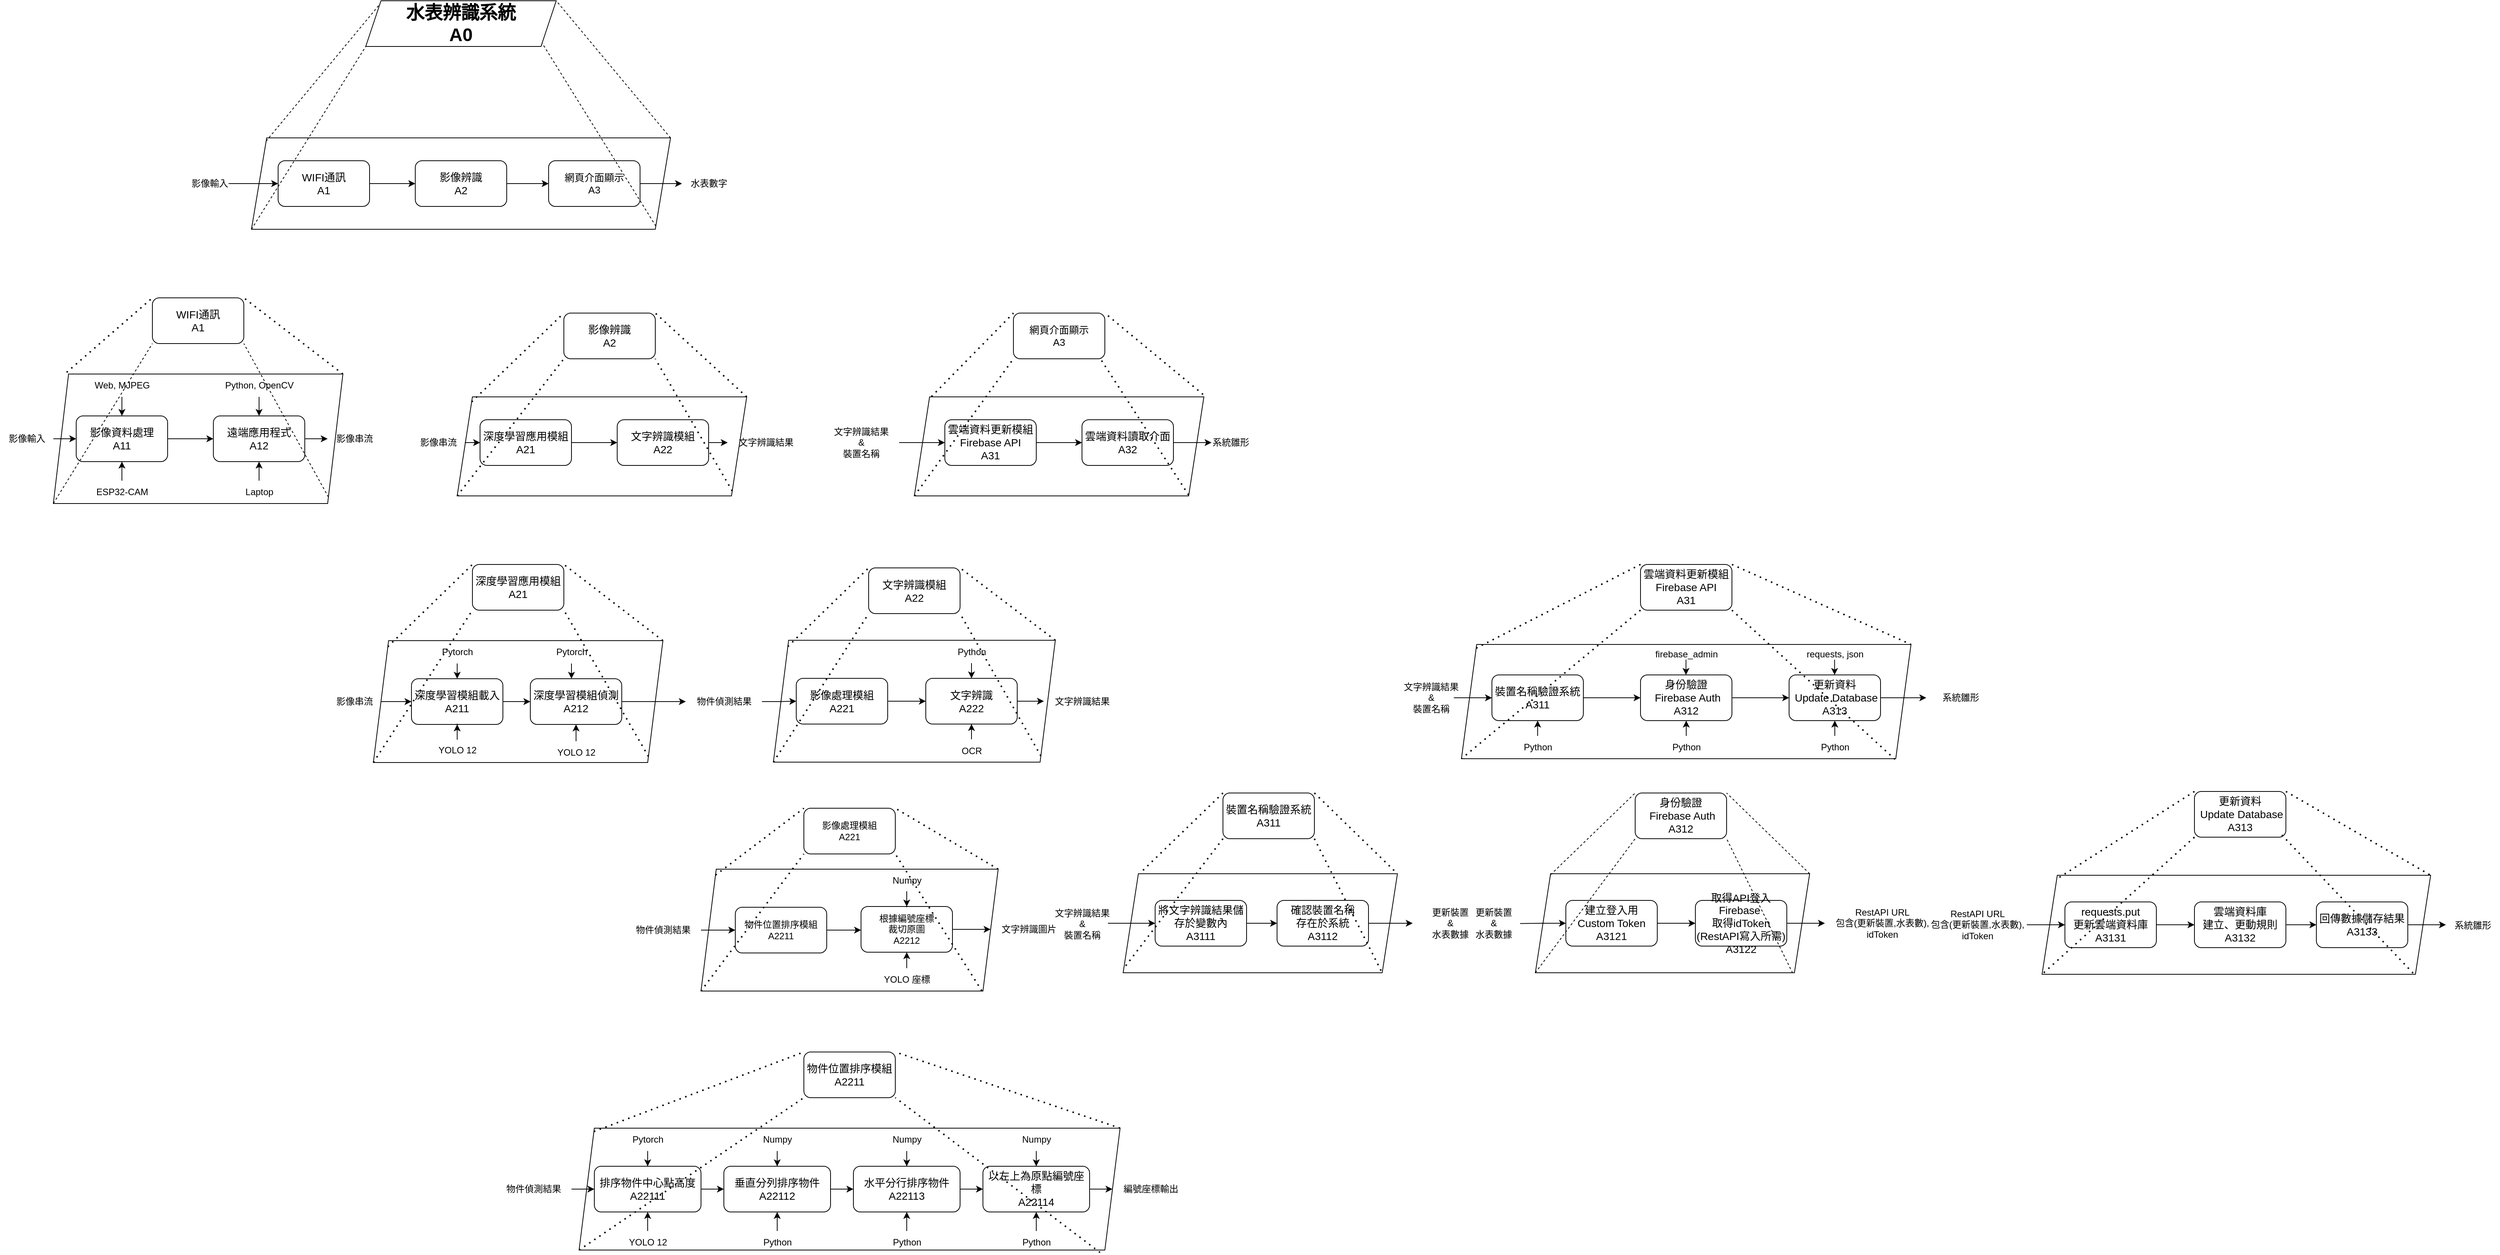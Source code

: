 <mxfile version="24.7.5" pages="2">
  <diagram id="prtHgNgQTEPvFCAcTncT" name="Page-1">
    <mxGraphModel dx="3695" dy="2857" grid="1" gridSize="10" guides="1" tooltips="1" connect="1" arrows="1" fold="1" page="1" pageScale="1" pageWidth="827" pageHeight="1169" math="0" shadow="0">
      <root>
        <mxCell id="0" />
        <mxCell id="1" parent="0" />
        <mxCell id="jjMpc_qptjcNmEN-XI46-3" value="" style="shape=parallelogram;perimeter=parallelogramPerimeter;whiteSpace=wrap;html=1;fixedSize=1;" parent="1" vertex="1">
          <mxGeometry x="180" width="550" height="120" as="geometry" />
        </mxCell>
        <mxCell id="kebl7z9VmJDVYGt8LyrP-3" value="&lt;font style=&quot;font-size: 14px;&quot;&gt;WIFI通訊&lt;/font&gt;&lt;div&gt;&lt;font style=&quot;font-size: 14px;&quot;&gt;A1&lt;/font&gt;&lt;/div&gt;" style="rounded=1;whiteSpace=wrap;html=1;" parent="1" vertex="1">
          <mxGeometry x="215" y="30" width="120" height="60" as="geometry" />
        </mxCell>
        <mxCell id="4vShAxa31pDpRFJlRA8l-13" value="" style="edgeStyle=orthogonalEdgeStyle;rounded=0;orthogonalLoop=1;jettySize=auto;html=1;" parent="1" source="kebl7z9VmJDVYGt8LyrP-5" target="4vShAxa31pDpRFJlRA8l-12" edge="1">
          <mxGeometry relative="1" as="geometry" />
        </mxCell>
        <mxCell id="kebl7z9VmJDVYGt8LyrP-5" value="&lt;font style=&quot;font-size: 14px;&quot;&gt;影像辨識&lt;/font&gt;&lt;div&gt;&lt;font style=&quot;font-size: 14px;&quot;&gt;A2&lt;/font&gt;&lt;/div&gt;" style="rounded=1;whiteSpace=wrap;html=1;" parent="1" vertex="1">
          <mxGeometry x="395" y="30" width="120" height="60" as="geometry" />
        </mxCell>
        <mxCell id="kebl7z9VmJDVYGt8LyrP-6" value="" style="endArrow=classic;html=1;rounded=0;exitX=1;exitY=0.5;exitDx=0;exitDy=0;entryX=0;entryY=0.5;entryDx=0;entryDy=0;" parent="1" target="kebl7z9VmJDVYGt8LyrP-3" edge="1">
          <mxGeometry width="50" height="50" relative="1" as="geometry">
            <mxPoint x="150" y="60" as="sourcePoint" />
            <mxPoint x="270" y="-20" as="targetPoint" />
          </mxGeometry>
        </mxCell>
        <mxCell id="kebl7z9VmJDVYGt8LyrP-7" value="" style="endArrow=classic;html=1;rounded=0;exitX=1;exitY=0.5;exitDx=0;exitDy=0;entryX=0;entryY=0.5;entryDx=0;entryDy=0;" parent="1" source="kebl7z9VmJDVYGt8LyrP-3" target="kebl7z9VmJDVYGt8LyrP-5" edge="1">
          <mxGeometry width="50" height="50" relative="1" as="geometry">
            <mxPoint x="261" y="130" as="sourcePoint" />
            <mxPoint x="326" y="130" as="targetPoint" />
          </mxGeometry>
        </mxCell>
        <mxCell id="4vShAxa31pDpRFJlRA8l-9" value="影像輸入" style="text;html=1;align=center;verticalAlign=middle;resizable=0;points=[];autosize=1;strokeColor=none;fillColor=none;" parent="1" vertex="1">
          <mxGeometry x="90" y="45" width="70" height="30" as="geometry" />
        </mxCell>
        <mxCell id="jjMpc_qptjcNmEN-XI46-2" value="" style="edgeStyle=orthogonalEdgeStyle;rounded=0;orthogonalLoop=1;jettySize=auto;html=1;" parent="1" source="4vShAxa31pDpRFJlRA8l-12" target="jjMpc_qptjcNmEN-XI46-1" edge="1">
          <mxGeometry relative="1" as="geometry" />
        </mxCell>
        <mxCell id="4vShAxa31pDpRFJlRA8l-12" value="&lt;font style=&quot;font-size: 13px;&quot;&gt;網頁介面顯示&lt;/font&gt;&lt;div&gt;&lt;font style=&quot;font-size: 13px;&quot;&gt;A3&lt;/font&gt;&lt;/div&gt;" style="rounded=1;whiteSpace=wrap;html=1;" parent="1" vertex="1">
          <mxGeometry x="570" y="30" width="120" height="60" as="geometry" />
        </mxCell>
        <mxCell id="jjMpc_qptjcNmEN-XI46-1" value="水表數字" style="text;html=1;align=center;verticalAlign=middle;resizable=0;points=[];autosize=1;strokeColor=none;fillColor=none;" parent="1" vertex="1">
          <mxGeometry x="745" y="45" width="70" height="30" as="geometry" />
        </mxCell>
        <mxCell id="nSL5A4JAoGhvSFdqEbTd-1" value="" style="group" parent="1" vertex="1" connectable="0">
          <mxGeometry x="380" y="230" width="530" height="240" as="geometry" />
        </mxCell>
        <mxCell id="nSL5A4JAoGhvSFdqEbTd-2" value="" style="shape=parallelogram;perimeter=parallelogramPerimeter;whiteSpace=wrap;html=1;fixedSize=1;" parent="nSL5A4JAoGhvSFdqEbTd-1" vertex="1">
          <mxGeometry x="70" y="110" width="380" height="130" as="geometry" />
        </mxCell>
        <mxCell id="nSL5A4JAoGhvSFdqEbTd-3" value="&lt;font style=&quot;font-size: 14px;&quot;&gt;影像辨識&lt;/font&gt;&lt;div&gt;&lt;font style=&quot;font-size: 14px;&quot;&gt;A2&lt;/font&gt;&lt;/div&gt;" style="rounded=1;whiteSpace=wrap;html=1;" parent="nSL5A4JAoGhvSFdqEbTd-1" vertex="1">
          <mxGeometry x="210" width="120" height="60" as="geometry" />
        </mxCell>
        <mxCell id="nSL5A4JAoGhvSFdqEbTd-4" value="" style="edgeStyle=orthogonalEdgeStyle;rounded=0;orthogonalLoop=1;jettySize=auto;html=1;" parent="nSL5A4JAoGhvSFdqEbTd-1" source="nSL5A4JAoGhvSFdqEbTd-5" target="nSL5A4JAoGhvSFdqEbTd-7" edge="1">
          <mxGeometry relative="1" as="geometry" />
        </mxCell>
        <mxCell id="nSL5A4JAoGhvSFdqEbTd-5" value="影像串流" style="text;html=1;align=center;verticalAlign=middle;resizable=0;points=[];autosize=1;strokeColor=none;fillColor=none;" parent="nSL5A4JAoGhvSFdqEbTd-1" vertex="1">
          <mxGeometry x="10" y="155" width="70" height="30" as="geometry" />
        </mxCell>
        <mxCell id="nSL5A4JAoGhvSFdqEbTd-6" style="edgeStyle=orthogonalEdgeStyle;rounded=0;orthogonalLoop=1;jettySize=auto;html=1;" parent="nSL5A4JAoGhvSFdqEbTd-1" source="nSL5A4JAoGhvSFdqEbTd-7" target="nSL5A4JAoGhvSFdqEbTd-9" edge="1">
          <mxGeometry relative="1" as="geometry" />
        </mxCell>
        <mxCell id="nSL5A4JAoGhvSFdqEbTd-7" value="&lt;font style=&quot;font-size: 14px;&quot;&gt;深度學習應用模組&lt;/font&gt;&lt;div&gt;&lt;font style=&quot;font-size: 14px;&quot;&gt;A21&lt;/font&gt;&lt;/div&gt;" style="rounded=1;whiteSpace=wrap;html=1;" parent="nSL5A4JAoGhvSFdqEbTd-1" vertex="1">
          <mxGeometry x="100" y="140" width="120" height="60" as="geometry" />
        </mxCell>
        <mxCell id="nSL5A4JAoGhvSFdqEbTd-8" value="" style="edgeStyle=orthogonalEdgeStyle;rounded=0;orthogonalLoop=1;jettySize=auto;html=1;" parent="nSL5A4JAoGhvSFdqEbTd-1" source="nSL5A4JAoGhvSFdqEbTd-9" target="nSL5A4JAoGhvSFdqEbTd-10" edge="1">
          <mxGeometry relative="1" as="geometry" />
        </mxCell>
        <mxCell id="nSL5A4JAoGhvSFdqEbTd-9" value="&lt;font style=&quot;font-size: 14px;&quot;&gt;文字辨識模組&lt;/font&gt;&lt;div&gt;&lt;font style=&quot;font-size: 14px;&quot;&gt;A22&lt;/font&gt;&lt;/div&gt;" style="rounded=1;whiteSpace=wrap;html=1;" parent="nSL5A4JAoGhvSFdqEbTd-1" vertex="1">
          <mxGeometry x="280" y="140" width="120" height="60" as="geometry" />
        </mxCell>
        <mxCell id="nSL5A4JAoGhvSFdqEbTd-10" value="文字辨識結果" style="text;html=1;align=center;verticalAlign=middle;resizable=0;points=[];autosize=1;strokeColor=none;fillColor=none;" parent="nSL5A4JAoGhvSFdqEbTd-1" vertex="1">
          <mxGeometry x="425" y="155" width="100" height="30" as="geometry" />
        </mxCell>
        <mxCell id="nSL5A4JAoGhvSFdqEbTd-11" value="" style="endArrow=none;dashed=1;html=1;dashPattern=1 3;strokeWidth=2;rounded=0;entryX=0;entryY=0;entryDx=0;entryDy=0;exitX=0;exitY=0;exitDx=0;exitDy=0;" parent="nSL5A4JAoGhvSFdqEbTd-1" source="nSL5A4JAoGhvSFdqEbTd-2" target="nSL5A4JAoGhvSFdqEbTd-3" edge="1">
          <mxGeometry width="50" height="50" relative="1" as="geometry">
            <mxPoint x="10" y="100" as="sourcePoint" />
            <mxPoint x="120" as="targetPoint" />
          </mxGeometry>
        </mxCell>
        <mxCell id="nSL5A4JAoGhvSFdqEbTd-12" value="" style="endArrow=none;dashed=1;html=1;dashPattern=1 3;strokeWidth=2;rounded=0;entryX=1;entryY=0;entryDx=0;entryDy=0;exitX=1;exitY=0;exitDx=0;exitDy=0;" parent="nSL5A4JAoGhvSFdqEbTd-1" source="nSL5A4JAoGhvSFdqEbTd-2" target="nSL5A4JAoGhvSFdqEbTd-3" edge="1">
          <mxGeometry width="50" height="50" relative="1" as="geometry">
            <mxPoint x="290" y="160" as="sourcePoint" />
            <mxPoint x="340" y="110" as="targetPoint" />
          </mxGeometry>
        </mxCell>
        <mxCell id="Uau3Qaa66W1k3ZQQSfOJ-10" value="" style="endArrow=none;dashed=1;html=1;dashPattern=1 3;strokeWidth=2;rounded=0;entryX=0;entryY=1;entryDx=0;entryDy=0;exitX=0;exitY=1;exitDx=0;exitDy=0;" parent="nSL5A4JAoGhvSFdqEbTd-1" source="nSL5A4JAoGhvSFdqEbTd-2" target="nSL5A4JAoGhvSFdqEbTd-3" edge="1">
          <mxGeometry width="50" height="50" relative="1" as="geometry">
            <mxPoint x="99" y="127" as="sourcePoint" />
            <mxPoint x="220" y="10" as="targetPoint" />
          </mxGeometry>
        </mxCell>
        <mxCell id="Uau3Qaa66W1k3ZQQSfOJ-11" value="" style="endArrow=none;dashed=1;html=1;dashPattern=1 3;strokeWidth=2;rounded=0;entryX=1;entryY=1;entryDx=0;entryDy=0;exitX=1;exitY=1;exitDx=0;exitDy=0;" parent="nSL5A4JAoGhvSFdqEbTd-1" source="nSL5A4JAoGhvSFdqEbTd-2" target="nSL5A4JAoGhvSFdqEbTd-3" edge="1">
          <mxGeometry width="50" height="50" relative="1" as="geometry">
            <mxPoint x="109" y="137" as="sourcePoint" />
            <mxPoint x="230" y="20" as="targetPoint" />
          </mxGeometry>
        </mxCell>
        <mxCell id="Uau3Qaa66W1k3ZQQSfOJ-2" value="" style="group" parent="1" vertex="1" connectable="0">
          <mxGeometry x="330" y="-180" width="250" height="60" as="geometry" />
        </mxCell>
        <mxCell id="Uau3Qaa66W1k3ZQQSfOJ-1" value="" style="shape=parallelogram;perimeter=parallelogramPerimeter;whiteSpace=wrap;html=1;fixedSize=1;" parent="Uau3Qaa66W1k3ZQQSfOJ-2" vertex="1">
          <mxGeometry width="250" height="60" as="geometry" />
        </mxCell>
        <mxCell id="kebl7z9VmJDVYGt8LyrP-2" value="&lt;b&gt;&lt;font style=&quot;font-size: 24px;&quot;&gt;水表辨識系統&lt;/font&gt;&lt;/b&gt;&lt;div&gt;&lt;b&gt;&lt;font style=&quot;font-size: 24px;&quot;&gt;A0&lt;/font&gt;&lt;/b&gt;&lt;/div&gt;" style="text;html=1;align=center;verticalAlign=middle;whiteSpace=wrap;rounded=0;" parent="Uau3Qaa66W1k3ZQQSfOJ-2" vertex="1">
          <mxGeometry x="10" y="15" width="230" height="30" as="geometry" />
        </mxCell>
        <mxCell id="Uau3Qaa66W1k3ZQQSfOJ-3" value="" style="endArrow=none;dashed=1;html=1;rounded=0;exitX=0;exitY=0;exitDx=0;exitDy=0;entryX=0;entryY=0;entryDx=0;entryDy=0;" parent="1" source="jjMpc_qptjcNmEN-XI46-3" target="Uau3Qaa66W1k3ZQQSfOJ-1" edge="1">
          <mxGeometry width="50" height="50" relative="1" as="geometry">
            <mxPoint x="250" y="270" as="sourcePoint" />
            <mxPoint x="330" y="-150" as="targetPoint" />
          </mxGeometry>
        </mxCell>
        <mxCell id="Uau3Qaa66W1k3ZQQSfOJ-4" value="" style="endArrow=none;dashed=1;html=1;rounded=0;entryX=0;entryY=1;entryDx=0;entryDy=0;exitX=0;exitY=1;exitDx=0;exitDy=0;" parent="1" source="jjMpc_qptjcNmEN-XI46-3" target="Uau3Qaa66W1k3ZQQSfOJ-1" edge="1">
          <mxGeometry width="50" height="50" relative="1" as="geometry">
            <mxPoint x="250" y="270" as="sourcePoint" />
            <mxPoint x="300" y="220" as="targetPoint" />
          </mxGeometry>
        </mxCell>
        <mxCell id="Uau3Qaa66W1k3ZQQSfOJ-5" value="" style="endArrow=none;dashed=1;html=1;rounded=0;exitX=1;exitY=0;exitDx=0;exitDy=0;entryX=1;entryY=0;entryDx=0;entryDy=0;" parent="1" source="jjMpc_qptjcNmEN-XI46-3" target="Uau3Qaa66W1k3ZQQSfOJ-1" edge="1">
          <mxGeometry width="50" height="50" relative="1" as="geometry">
            <mxPoint x="250" y="270" as="sourcePoint" />
            <mxPoint x="560" y="-150" as="targetPoint" />
          </mxGeometry>
        </mxCell>
        <mxCell id="Uau3Qaa66W1k3ZQQSfOJ-6" value="" style="endArrow=none;dashed=1;html=1;rounded=0;entryX=1;entryY=1;entryDx=0;entryDy=0;exitX=1;exitY=1;exitDx=0;exitDy=0;" parent="1" source="jjMpc_qptjcNmEN-XI46-3" target="Uau3Qaa66W1k3ZQQSfOJ-1" edge="1">
          <mxGeometry width="50" height="50" relative="1" as="geometry">
            <mxPoint x="250" y="270" as="sourcePoint" />
            <mxPoint x="300" y="220" as="targetPoint" />
          </mxGeometry>
        </mxCell>
        <mxCell id="Uau3Qaa66W1k3ZQQSfOJ-13" value="" style="group" parent="1" vertex="1" connectable="0">
          <mxGeometry x="-150" y="210" width="500" height="270" as="geometry" />
        </mxCell>
        <mxCell id="4vShAxa31pDpRFJlRA8l-43" value="" style="shape=parallelogram;perimeter=parallelogramPerimeter;whiteSpace=wrap;html=1;fixedSize=1;" parent="Uau3Qaa66W1k3ZQQSfOJ-13" vertex="1">
          <mxGeometry x="70" y="100" width="380" height="170" as="geometry" />
        </mxCell>
        <mxCell id="4vShAxa31pDpRFJlRA8l-19" value="&lt;font style=&quot;font-size: 14px;&quot;&gt;WIFI通訊&lt;/font&gt;&lt;div&gt;&lt;font style=&quot;font-size: 14px;&quot;&gt;A1&lt;/font&gt;&lt;/div&gt;" style="rounded=1;whiteSpace=wrap;html=1;" parent="Uau3Qaa66W1k3ZQQSfOJ-13" vertex="1">
          <mxGeometry x="200" width="120" height="60" as="geometry" />
        </mxCell>
        <mxCell id="4vShAxa31pDpRFJlRA8l-27" value="" style="edgeStyle=orthogonalEdgeStyle;rounded=0;orthogonalLoop=1;jettySize=auto;html=1;" parent="Uau3Qaa66W1k3ZQQSfOJ-13" source="4vShAxa31pDpRFJlRA8l-20" target="4vShAxa31pDpRFJlRA8l-22" edge="1">
          <mxGeometry relative="1" as="geometry" />
        </mxCell>
        <mxCell id="4vShAxa31pDpRFJlRA8l-20" value="影像輸入" style="text;html=1;align=center;verticalAlign=middle;resizable=0;points=[];autosize=1;strokeColor=none;fillColor=none;" parent="Uau3Qaa66W1k3ZQQSfOJ-13" vertex="1">
          <mxGeometry y="170" width="70" height="30" as="geometry" />
        </mxCell>
        <mxCell id="4vShAxa31pDpRFJlRA8l-35" style="edgeStyle=orthogonalEdgeStyle;rounded=0;orthogonalLoop=1;jettySize=auto;html=1;" parent="Uau3Qaa66W1k3ZQQSfOJ-13" source="4vShAxa31pDpRFJlRA8l-22" target="4vShAxa31pDpRFJlRA8l-28" edge="1">
          <mxGeometry relative="1" as="geometry" />
        </mxCell>
        <mxCell id="4vShAxa31pDpRFJlRA8l-22" value="&lt;font style=&quot;font-size: 14px;&quot;&gt;影像資料處理&lt;/font&gt;&lt;div&gt;&lt;font style=&quot;font-size: 14px;&quot;&gt;A11&lt;/font&gt;&lt;/div&gt;" style="rounded=1;whiteSpace=wrap;html=1;" parent="Uau3Qaa66W1k3ZQQSfOJ-13" vertex="1">
          <mxGeometry x="100" y="155" width="120" height="60" as="geometry" />
        </mxCell>
        <mxCell id="4vShAxa31pDpRFJlRA8l-26" value="" style="edgeStyle=orthogonalEdgeStyle;rounded=0;orthogonalLoop=1;jettySize=auto;html=1;" parent="Uau3Qaa66W1k3ZQQSfOJ-13" source="4vShAxa31pDpRFJlRA8l-25" target="4vShAxa31pDpRFJlRA8l-22" edge="1">
          <mxGeometry relative="1" as="geometry" />
        </mxCell>
        <mxCell id="4vShAxa31pDpRFJlRA8l-25" value="Web, MJPEG" style="text;html=1;align=center;verticalAlign=middle;resizable=0;points=[];autosize=1;strokeColor=none;fillColor=none;" parent="Uau3Qaa66W1k3ZQQSfOJ-13" vertex="1">
          <mxGeometry x="110" y="100" width="100" height="30" as="geometry" />
        </mxCell>
        <mxCell id="4vShAxa31pDpRFJlRA8l-37" value="" style="edgeStyle=orthogonalEdgeStyle;rounded=0;orthogonalLoop=1;jettySize=auto;html=1;" parent="Uau3Qaa66W1k3ZQQSfOJ-13" source="4vShAxa31pDpRFJlRA8l-28" target="4vShAxa31pDpRFJlRA8l-36" edge="1">
          <mxGeometry relative="1" as="geometry" />
        </mxCell>
        <mxCell id="4vShAxa31pDpRFJlRA8l-28" value="&lt;font style=&quot;font-size: 14px;&quot;&gt;遠端應用程式&lt;/font&gt;&lt;div&gt;&lt;font style=&quot;font-size: 14px;&quot;&gt;A12&lt;/font&gt;&lt;/div&gt;" style="rounded=1;whiteSpace=wrap;html=1;" parent="Uau3Qaa66W1k3ZQQSfOJ-13" vertex="1">
          <mxGeometry x="280" y="155" width="120" height="60" as="geometry" />
        </mxCell>
        <mxCell id="4vShAxa31pDpRFJlRA8l-30" value="" style="edgeStyle=orthogonalEdgeStyle;rounded=0;orthogonalLoop=1;jettySize=auto;html=1;" parent="Uau3Qaa66W1k3ZQQSfOJ-13" source="4vShAxa31pDpRFJlRA8l-29" target="4vShAxa31pDpRFJlRA8l-22" edge="1">
          <mxGeometry relative="1" as="geometry" />
        </mxCell>
        <mxCell id="4vShAxa31pDpRFJlRA8l-29" value="ESP32-CAM" style="text;html=1;align=center;verticalAlign=middle;resizable=0;points=[];autosize=1;strokeColor=none;fillColor=none;" parent="Uau3Qaa66W1k3ZQQSfOJ-13" vertex="1">
          <mxGeometry x="115" y="240" width="90" height="30" as="geometry" />
        </mxCell>
        <mxCell id="4vShAxa31pDpRFJlRA8l-32" value="" style="edgeStyle=orthogonalEdgeStyle;rounded=0;orthogonalLoop=1;jettySize=auto;html=1;" parent="Uau3Qaa66W1k3ZQQSfOJ-13" source="4vShAxa31pDpRFJlRA8l-31" target="4vShAxa31pDpRFJlRA8l-28" edge="1">
          <mxGeometry relative="1" as="geometry" />
        </mxCell>
        <mxCell id="4vShAxa31pDpRFJlRA8l-31" value="Python, OpenCV" style="text;html=1;align=center;verticalAlign=middle;resizable=0;points=[];autosize=1;strokeColor=none;fillColor=none;" parent="Uau3Qaa66W1k3ZQQSfOJ-13" vertex="1">
          <mxGeometry x="285" y="100" width="110" height="30" as="geometry" />
        </mxCell>
        <mxCell id="4vShAxa31pDpRFJlRA8l-34" value="" style="edgeStyle=orthogonalEdgeStyle;rounded=0;orthogonalLoop=1;jettySize=auto;html=1;" parent="Uau3Qaa66W1k3ZQQSfOJ-13" source="4vShAxa31pDpRFJlRA8l-33" target="4vShAxa31pDpRFJlRA8l-28" edge="1">
          <mxGeometry relative="1" as="geometry" />
        </mxCell>
        <mxCell id="4vShAxa31pDpRFJlRA8l-33" value="Laptop" style="text;html=1;align=center;verticalAlign=middle;resizable=0;points=[];autosize=1;strokeColor=none;fillColor=none;" parent="Uau3Qaa66W1k3ZQQSfOJ-13" vertex="1">
          <mxGeometry x="310" y="240" width="60" height="30" as="geometry" />
        </mxCell>
        <mxCell id="4vShAxa31pDpRFJlRA8l-36" value="影像串流" style="text;html=1;align=center;verticalAlign=middle;resizable=0;points=[];autosize=1;strokeColor=none;fillColor=none;" parent="Uau3Qaa66W1k3ZQQSfOJ-13" vertex="1">
          <mxGeometry x="430" y="170" width="70" height="30" as="geometry" />
        </mxCell>
        <mxCell id="4vShAxa31pDpRFJlRA8l-42" value="" style="endArrow=none;dashed=1;html=1;dashPattern=1 3;strokeWidth=2;rounded=0;entryX=0;entryY=0;entryDx=0;entryDy=0;exitX=0.046;exitY=-0.013;exitDx=0;exitDy=0;exitPerimeter=0;" parent="Uau3Qaa66W1k3ZQQSfOJ-13" source="4vShAxa31pDpRFJlRA8l-43" target="4vShAxa31pDpRFJlRA8l-19" edge="1">
          <mxGeometry width="50" height="50" relative="1" as="geometry">
            <mxPoint x="10" y="100" as="sourcePoint" />
            <mxPoint x="120" as="targetPoint" />
          </mxGeometry>
        </mxCell>
        <mxCell id="4vShAxa31pDpRFJlRA8l-45" value="" style="endArrow=none;dashed=1;html=1;dashPattern=1 3;strokeWidth=2;rounded=0;entryX=1;entryY=0;entryDx=0;entryDy=0;exitX=1;exitY=0;exitDx=0;exitDy=0;" parent="Uau3Qaa66W1k3ZQQSfOJ-13" source="4vShAxa31pDpRFJlRA8l-43" target="4vShAxa31pDpRFJlRA8l-19" edge="1">
          <mxGeometry width="50" height="50" relative="1" as="geometry">
            <mxPoint x="290" y="160" as="sourcePoint" />
            <mxPoint x="340" y="110" as="targetPoint" />
          </mxGeometry>
        </mxCell>
        <mxCell id="Uau3Qaa66W1k3ZQQSfOJ-8" value="" style="endArrow=none;dashed=1;html=1;rounded=0;entryX=0;entryY=1;entryDx=0;entryDy=0;exitX=0;exitY=1;exitDx=0;exitDy=0;" parent="Uau3Qaa66W1k3ZQQSfOJ-13" source="4vShAxa31pDpRFJlRA8l-43" target="4vShAxa31pDpRFJlRA8l-19" edge="1">
          <mxGeometry width="50" height="50" relative="1" as="geometry">
            <mxPoint x="510" y="40" as="sourcePoint" />
            <mxPoint x="560" y="-10" as="targetPoint" />
          </mxGeometry>
        </mxCell>
        <mxCell id="Uau3Qaa66W1k3ZQQSfOJ-9" value="" style="endArrow=none;dashed=1;html=1;rounded=0;entryX=1;entryY=1;entryDx=0;entryDy=0;exitX=1;exitY=1;exitDx=0;exitDy=0;" parent="Uau3Qaa66W1k3ZQQSfOJ-13" source="4vShAxa31pDpRFJlRA8l-43" target="4vShAxa31pDpRFJlRA8l-19" edge="1">
          <mxGeometry width="50" height="50" relative="1" as="geometry">
            <mxPoint x="510" y="40" as="sourcePoint" />
            <mxPoint x="560" y="-10" as="targetPoint" />
          </mxGeometry>
        </mxCell>
        <mxCell id="8QiBzxH1Sw9T1vjweP_U-21" value="" style="group" parent="1" vertex="1" connectable="0">
          <mxGeometry x="770" y="564.5" width="625" height="255" as="geometry" />
        </mxCell>
        <mxCell id="8QiBzxH1Sw9T1vjweP_U-2" value="" style="shape=parallelogram;perimeter=parallelogramPerimeter;whiteSpace=wrap;html=1;fixedSize=1;" parent="8QiBzxH1Sw9T1vjweP_U-21" vertex="1">
          <mxGeometry x="95" y="95" width="370" height="160" as="geometry" />
        </mxCell>
        <mxCell id="8QiBzxH1Sw9T1vjweP_U-3" value="&lt;font style=&quot;font-size: 14px;&quot;&gt;文字辨識模組&lt;/font&gt;&lt;div&gt;&lt;font style=&quot;font-size: 14px;&quot;&gt;A22&lt;/font&gt;&lt;/div&gt;" style="rounded=1;whiteSpace=wrap;html=1;" parent="8QiBzxH1Sw9T1vjweP_U-21" vertex="1">
          <mxGeometry x="220" width="120" height="60" as="geometry" />
        </mxCell>
        <mxCell id="8QiBzxH1Sw9T1vjweP_U-6" value="" style="edgeStyle=orthogonalEdgeStyle;rounded=0;orthogonalLoop=1;jettySize=auto;html=1;" parent="8QiBzxH1Sw9T1vjweP_U-21" source="8QiBzxH1Sw9T1vjweP_U-7" target="8QiBzxH1Sw9T1vjweP_U-11" edge="1">
          <mxGeometry relative="1" as="geometry" />
        </mxCell>
        <mxCell id="8QiBzxH1Sw9T1vjweP_U-7" value="&lt;font style=&quot;font-size: 14px;&quot;&gt;影像處理模組&lt;/font&gt;&lt;div&gt;&lt;font style=&quot;font-size: 14px;&quot;&gt;A221&lt;/font&gt;&lt;/div&gt;" style="rounded=1;whiteSpace=wrap;html=1;" parent="8QiBzxH1Sw9T1vjweP_U-21" vertex="1">
          <mxGeometry x="125" y="145" width="120" height="60" as="geometry" />
        </mxCell>
        <mxCell id="8QiBzxH1Sw9T1vjweP_U-8" value="" style="endArrow=none;dashed=1;html=1;dashPattern=1 3;strokeWidth=2;rounded=0;entryX=0;entryY=0;entryDx=0;entryDy=0;exitX=0;exitY=0;exitDx=0;exitDy=0;" parent="8QiBzxH1Sw9T1vjweP_U-21" source="8QiBzxH1Sw9T1vjweP_U-2" target="8QiBzxH1Sw9T1vjweP_U-3" edge="1">
          <mxGeometry width="50" height="50" relative="1" as="geometry">
            <mxPoint x="25" y="75" as="sourcePoint" />
            <mxPoint x="135" y="-25" as="targetPoint" />
          </mxGeometry>
        </mxCell>
        <mxCell id="8QiBzxH1Sw9T1vjweP_U-9" value="" style="endArrow=none;dashed=1;html=1;dashPattern=1 3;strokeWidth=2;rounded=0;entryX=1;entryY=0;entryDx=0;entryDy=0;exitX=1;exitY=0;exitDx=0;exitDy=0;" parent="8QiBzxH1Sw9T1vjweP_U-21" source="8QiBzxH1Sw9T1vjweP_U-2" target="8QiBzxH1Sw9T1vjweP_U-3" edge="1">
          <mxGeometry width="50" height="50" relative="1" as="geometry">
            <mxPoint x="305" y="135" as="sourcePoint" />
            <mxPoint x="355" y="85" as="targetPoint" />
          </mxGeometry>
        </mxCell>
        <mxCell id="8QiBzxH1Sw9T1vjweP_U-10" value="" style="edgeStyle=orthogonalEdgeStyle;rounded=0;orthogonalLoop=1;jettySize=auto;html=1;" parent="8QiBzxH1Sw9T1vjweP_U-21" source="8QiBzxH1Sw9T1vjweP_U-11" target="8QiBzxH1Sw9T1vjweP_U-12" edge="1">
          <mxGeometry relative="1" as="geometry" />
        </mxCell>
        <mxCell id="8QiBzxH1Sw9T1vjweP_U-11" value="&lt;font style=&quot;font-size: 14px;&quot;&gt;文字辨識&lt;/font&gt;&lt;div&gt;&lt;font style=&quot;font-size: 14px;&quot;&gt;A222&lt;/font&gt;&lt;/div&gt;" style="rounded=1;whiteSpace=wrap;html=1;" parent="8QiBzxH1Sw9T1vjweP_U-21" vertex="1">
          <mxGeometry x="295" y="145" width="120" height="60" as="geometry" />
        </mxCell>
        <mxCell id="8QiBzxH1Sw9T1vjweP_U-12" value="文字辨識結果" style="text;html=1;align=center;verticalAlign=middle;resizable=0;points=[];autosize=1;strokeColor=none;fillColor=none;" parent="8QiBzxH1Sw9T1vjweP_U-21" vertex="1">
          <mxGeometry x="450" y="160" width="100" height="30" as="geometry" />
        </mxCell>
        <mxCell id="8QiBzxH1Sw9T1vjweP_U-13" value="" style="edgeStyle=orthogonalEdgeStyle;rounded=0;orthogonalLoop=1;jettySize=auto;html=1;" parent="8QiBzxH1Sw9T1vjweP_U-21" source="8QiBzxH1Sw9T1vjweP_U-14" target="8QiBzxH1Sw9T1vjweP_U-11" edge="1">
          <mxGeometry relative="1" as="geometry" />
        </mxCell>
        <mxCell id="8QiBzxH1Sw9T1vjweP_U-14" value="OCR" style="text;html=1;align=center;verticalAlign=middle;resizable=0;points=[];autosize=1;strokeColor=none;fillColor=none;" parent="8QiBzxH1Sw9T1vjweP_U-21" vertex="1">
          <mxGeometry x="330" y="225" width="50" height="30" as="geometry" />
        </mxCell>
        <mxCell id="8QiBzxH1Sw9T1vjweP_U-15" value="" style="edgeStyle=orthogonalEdgeStyle;rounded=0;orthogonalLoop=1;jettySize=auto;html=1;" parent="8QiBzxH1Sw9T1vjweP_U-21" source="8QiBzxH1Sw9T1vjweP_U-16" edge="1">
          <mxGeometry relative="1" as="geometry">
            <mxPoint x="355" y="145" as="targetPoint" />
          </mxGeometry>
        </mxCell>
        <mxCell id="8QiBzxH1Sw9T1vjweP_U-16" value="Python" style="text;html=1;align=center;verticalAlign=middle;resizable=0;points=[];autosize=1;strokeColor=none;fillColor=none;" parent="8QiBzxH1Sw9T1vjweP_U-21" vertex="1">
          <mxGeometry x="325" y="95" width="60" height="30" as="geometry" />
        </mxCell>
        <mxCell id="8QiBzxH1Sw9T1vjweP_U-17" value="" style="endArrow=none;dashed=1;html=1;dashPattern=1 3;strokeWidth=2;rounded=0;entryX=0;entryY=1;entryDx=0;entryDy=0;exitX=0;exitY=1;exitDx=0;exitDy=0;" parent="8QiBzxH1Sw9T1vjweP_U-21" source="8QiBzxH1Sw9T1vjweP_U-2" target="8QiBzxH1Sw9T1vjweP_U-3" edge="1">
          <mxGeometry width="50" height="50" relative="1" as="geometry">
            <mxPoint x="124" y="113" as="sourcePoint" />
            <mxPoint x="225" y="-10" as="targetPoint" />
          </mxGeometry>
        </mxCell>
        <mxCell id="8QiBzxH1Sw9T1vjweP_U-18" value="" style="endArrow=none;dashed=1;html=1;dashPattern=1 3;strokeWidth=2;rounded=0;entryX=1;entryY=1;entryDx=0;entryDy=0;exitX=1;exitY=1;exitDx=0;exitDy=0;" parent="8QiBzxH1Sw9T1vjweP_U-21" source="8QiBzxH1Sw9T1vjweP_U-2" target="8QiBzxH1Sw9T1vjweP_U-3" edge="1">
          <mxGeometry width="50" height="50" relative="1" as="geometry">
            <mxPoint x="134" y="123" as="sourcePoint" />
            <mxPoint x="235" as="targetPoint" />
          </mxGeometry>
        </mxCell>
        <mxCell id="8QiBzxH1Sw9T1vjweP_U-22" value="" style="group" parent="1" vertex="1" connectable="0">
          <mxGeometry x="280" y="560" width="530" height="262" as="geometry" />
        </mxCell>
        <mxCell id="rcx34dYE_PzS1qjqZl5p-2" value="" style="shape=parallelogram;perimeter=parallelogramPerimeter;whiteSpace=wrap;html=1;fixedSize=1;" parent="8QiBzxH1Sw9T1vjweP_U-22" vertex="1">
          <mxGeometry x="60" y="100" width="380" height="160" as="geometry" />
        </mxCell>
        <mxCell id="rcx34dYE_PzS1qjqZl5p-3" value="&lt;font style=&quot;font-size: 14px;&quot;&gt;深度學習應用模組&lt;/font&gt;&lt;div&gt;&lt;font style=&quot;font-size: 14px;&quot;&gt;A21&lt;/font&gt;&lt;/div&gt;" style="rounded=1;whiteSpace=wrap;html=1;" parent="8QiBzxH1Sw9T1vjweP_U-22" vertex="1">
          <mxGeometry x="190" width="120" height="60" as="geometry" />
        </mxCell>
        <mxCell id="rcx34dYE_PzS1qjqZl5p-21" value="" style="edgeStyle=orthogonalEdgeStyle;rounded=0;orthogonalLoop=1;jettySize=auto;html=1;" parent="8QiBzxH1Sw9T1vjweP_U-22" source="rcx34dYE_PzS1qjqZl5p-5" target="rcx34dYE_PzS1qjqZl5p-7" edge="1">
          <mxGeometry relative="1" as="geometry" />
        </mxCell>
        <mxCell id="rcx34dYE_PzS1qjqZl5p-5" value="影像串流" style="text;html=1;align=center;verticalAlign=middle;resizable=0;points=[];autosize=1;strokeColor=none;fillColor=none;" parent="8QiBzxH1Sw9T1vjweP_U-22" vertex="1">
          <mxGeometry y="165" width="70" height="30" as="geometry" />
        </mxCell>
        <mxCell id="rcx34dYE_PzS1qjqZl5p-23" value="" style="edgeStyle=orthogonalEdgeStyle;rounded=0;orthogonalLoop=1;jettySize=auto;html=1;" parent="8QiBzxH1Sw9T1vjweP_U-22" source="rcx34dYE_PzS1qjqZl5p-7" target="rcx34dYE_PzS1qjqZl5p-15" edge="1">
          <mxGeometry relative="1" as="geometry" />
        </mxCell>
        <mxCell id="rcx34dYE_PzS1qjqZl5p-7" value="&lt;font style=&quot;font-size: 14px;&quot;&gt;深度學習模組載入&lt;/font&gt;&lt;div&gt;&lt;font style=&quot;font-size: 14px;&quot;&gt;A211&lt;/font&gt;&lt;/div&gt;" style="rounded=1;whiteSpace=wrap;html=1;" parent="8QiBzxH1Sw9T1vjweP_U-22" vertex="1">
          <mxGeometry x="110" y="150" width="120" height="60" as="geometry" />
        </mxCell>
        <mxCell id="rcx34dYE_PzS1qjqZl5p-8" value="" style="endArrow=none;dashed=1;html=1;dashPattern=1 3;strokeWidth=2;rounded=0;entryX=0;entryY=0;entryDx=0;entryDy=0;exitX=0;exitY=0;exitDx=0;exitDy=0;" parent="8QiBzxH1Sw9T1vjweP_U-22" source="rcx34dYE_PzS1qjqZl5p-2" target="rcx34dYE_PzS1qjqZl5p-3" edge="1">
          <mxGeometry width="50" height="50" relative="1" as="geometry">
            <mxPoint x="10" y="80" as="sourcePoint" />
            <mxPoint x="120" y="-20" as="targetPoint" />
          </mxGeometry>
        </mxCell>
        <mxCell id="rcx34dYE_PzS1qjqZl5p-9" value="" style="endArrow=none;dashed=1;html=1;dashPattern=1 3;strokeWidth=2;rounded=0;entryX=1;entryY=0;entryDx=0;entryDy=0;exitX=1;exitY=0;exitDx=0;exitDy=0;" parent="8QiBzxH1Sw9T1vjweP_U-22" source="rcx34dYE_PzS1qjqZl5p-2" target="rcx34dYE_PzS1qjqZl5p-3" edge="1">
          <mxGeometry width="50" height="50" relative="1" as="geometry">
            <mxPoint x="290" y="140" as="sourcePoint" />
            <mxPoint x="340" y="90" as="targetPoint" />
          </mxGeometry>
        </mxCell>
        <mxCell id="rcx34dYE_PzS1qjqZl5p-10" value="" style="edgeStyle=orthogonalEdgeStyle;rounded=0;orthogonalLoop=1;jettySize=auto;html=1;" parent="8QiBzxH1Sw9T1vjweP_U-22" source="rcx34dYE_PzS1qjqZl5p-11" target="rcx34dYE_PzS1qjqZl5p-7" edge="1">
          <mxGeometry relative="1" as="geometry" />
        </mxCell>
        <mxCell id="rcx34dYE_PzS1qjqZl5p-11" value="YOLO 12" style="text;html=1;align=center;verticalAlign=middle;resizable=0;points=[];autosize=1;strokeColor=none;fillColor=none;" parent="8QiBzxH1Sw9T1vjweP_U-22" vertex="1">
          <mxGeometry x="135" y="229" width="70" height="30" as="geometry" />
        </mxCell>
        <mxCell id="rcx34dYE_PzS1qjqZl5p-12" value="" style="edgeStyle=orthogonalEdgeStyle;rounded=0;orthogonalLoop=1;jettySize=auto;html=1;" parent="8QiBzxH1Sw9T1vjweP_U-22" source="rcx34dYE_PzS1qjqZl5p-13" edge="1">
          <mxGeometry relative="1" as="geometry">
            <mxPoint x="170" y="150" as="targetPoint" />
          </mxGeometry>
        </mxCell>
        <mxCell id="rcx34dYE_PzS1qjqZl5p-13" value="Pytorch" style="text;html=1;align=center;verticalAlign=middle;resizable=0;points=[];autosize=1;strokeColor=none;fillColor=none;" parent="8QiBzxH1Sw9T1vjweP_U-22" vertex="1">
          <mxGeometry x="140" y="100" width="60" height="30" as="geometry" />
        </mxCell>
        <mxCell id="rcx34dYE_PzS1qjqZl5p-22" value="" style="edgeStyle=orthogonalEdgeStyle;rounded=0;orthogonalLoop=1;jettySize=auto;html=1;" parent="8QiBzxH1Sw9T1vjweP_U-22" source="rcx34dYE_PzS1qjqZl5p-15" target="rcx34dYE_PzS1qjqZl5p-16" edge="1">
          <mxGeometry relative="1" as="geometry" />
        </mxCell>
        <mxCell id="rcx34dYE_PzS1qjqZl5p-15" value="&lt;font style=&quot;font-size: 14px;&quot;&gt;深度學習模組偵測&lt;/font&gt;&lt;div&gt;&lt;font style=&quot;font-size: 14px;&quot;&gt;A212&lt;/font&gt;&lt;/div&gt;" style="rounded=1;whiteSpace=wrap;html=1;" parent="8QiBzxH1Sw9T1vjweP_U-22" vertex="1">
          <mxGeometry x="266" y="150" width="120" height="60" as="geometry" />
        </mxCell>
        <mxCell id="rcx34dYE_PzS1qjqZl5p-16" value="物件偵測結果" style="text;html=1;align=center;verticalAlign=middle;resizable=0;points=[];autosize=1;strokeColor=none;fillColor=none;" parent="8QiBzxH1Sw9T1vjweP_U-22" vertex="1">
          <mxGeometry x="470" y="165" width="100" height="30" as="geometry" />
        </mxCell>
        <mxCell id="rcx34dYE_PzS1qjqZl5p-17" value="" style="edgeStyle=orthogonalEdgeStyle;rounded=0;orthogonalLoop=1;jettySize=auto;html=1;" parent="8QiBzxH1Sw9T1vjweP_U-22" source="rcx34dYE_PzS1qjqZl5p-18" target="rcx34dYE_PzS1qjqZl5p-15" edge="1">
          <mxGeometry relative="1" as="geometry" />
        </mxCell>
        <mxCell id="rcx34dYE_PzS1qjqZl5p-18" value="YOLO 12" style="text;html=1;align=center;verticalAlign=middle;resizable=0;points=[];autosize=1;strokeColor=none;fillColor=none;" parent="8QiBzxH1Sw9T1vjweP_U-22" vertex="1">
          <mxGeometry x="291" y="232" width="70" height="30" as="geometry" />
        </mxCell>
        <mxCell id="rcx34dYE_PzS1qjqZl5p-19" value="" style="edgeStyle=orthogonalEdgeStyle;rounded=0;orthogonalLoop=1;jettySize=auto;html=1;" parent="8QiBzxH1Sw9T1vjweP_U-22" source="rcx34dYE_PzS1qjqZl5p-20" edge="1">
          <mxGeometry relative="1" as="geometry">
            <mxPoint x="320" y="150" as="targetPoint" />
          </mxGeometry>
        </mxCell>
        <mxCell id="rcx34dYE_PzS1qjqZl5p-20" value="Pytorch" style="text;html=1;align=center;verticalAlign=middle;resizable=0;points=[];autosize=1;strokeColor=none;fillColor=none;" parent="8QiBzxH1Sw9T1vjweP_U-22" vertex="1">
          <mxGeometry x="290" y="100" width="60" height="30" as="geometry" />
        </mxCell>
        <mxCell id="Re14yJaZX3q1aNwBQWET-1" value="" style="endArrow=none;dashed=1;html=1;dashPattern=1 3;strokeWidth=2;rounded=0;entryX=0;entryY=1;entryDx=0;entryDy=0;exitX=0;exitY=1;exitDx=0;exitDy=0;" parent="8QiBzxH1Sw9T1vjweP_U-22" source="rcx34dYE_PzS1qjqZl5p-2" target="rcx34dYE_PzS1qjqZl5p-3" edge="1">
          <mxGeometry width="50" height="50" relative="1" as="geometry">
            <mxPoint x="89" y="118" as="sourcePoint" />
            <mxPoint x="215" y="-10" as="targetPoint" />
          </mxGeometry>
        </mxCell>
        <mxCell id="Re14yJaZX3q1aNwBQWET-2" value="" style="endArrow=none;dashed=1;html=1;dashPattern=1 3;strokeWidth=2;rounded=0;entryX=1;entryY=1;entryDx=0;entryDy=0;exitX=1;exitY=1;exitDx=0;exitDy=0;" parent="8QiBzxH1Sw9T1vjweP_U-22" source="rcx34dYE_PzS1qjqZl5p-2" target="rcx34dYE_PzS1qjqZl5p-3" edge="1">
          <mxGeometry width="50" height="50" relative="1" as="geometry">
            <mxPoint x="430" y="165" as="sourcePoint" />
            <mxPoint x="315" y="45" as="targetPoint" />
          </mxGeometry>
        </mxCell>
        <mxCell id="8QiBzxH1Sw9T1vjweP_U-23" value="" style="edgeStyle=orthogonalEdgeStyle;rounded=0;orthogonalLoop=1;jettySize=auto;html=1;" parent="1" source="rcx34dYE_PzS1qjqZl5p-16" target="8QiBzxH1Sw9T1vjweP_U-7" edge="1">
          <mxGeometry relative="1" as="geometry" />
        </mxCell>
        <mxCell id="exol-5r2BlXU7d9w27xs-4" value="" style="group" parent="1" vertex="1" connectable="0">
          <mxGeometry x="670" y="880" width="580" height="240" as="geometry" />
        </mxCell>
        <mxCell id="-KdksBVQ3MJozBNxBrnk-2" value="" style="shape=parallelogram;perimeter=parallelogramPerimeter;whiteSpace=wrap;html=1;fixedSize=1;" parent="exol-5r2BlXU7d9w27xs-4" vertex="1">
          <mxGeometry x="100" y="80" width="390" height="160" as="geometry" />
        </mxCell>
        <mxCell id="-KdksBVQ3MJozBNxBrnk-3" value="影像處理模組&lt;div&gt;A221&lt;/div&gt;" style="rounded=1;whiteSpace=wrap;html=1;" parent="exol-5r2BlXU7d9w27xs-4" vertex="1">
          <mxGeometry x="235" width="120" height="60" as="geometry" />
        </mxCell>
        <mxCell id="exol-5r2BlXU7d9w27xs-1" value="" style="edgeStyle=orthogonalEdgeStyle;rounded=0;orthogonalLoop=1;jettySize=auto;html=1;" parent="exol-5r2BlXU7d9w27xs-4" source="-KdksBVQ3MJozBNxBrnk-5" target="-KdksBVQ3MJozBNxBrnk-7" edge="1">
          <mxGeometry relative="1" as="geometry" />
        </mxCell>
        <mxCell id="-KdksBVQ3MJozBNxBrnk-5" value="物件偵測結果" style="text;html=1;align=center;verticalAlign=middle;resizable=0;points=[];autosize=1;strokeColor=none;fillColor=none;" parent="exol-5r2BlXU7d9w27xs-4" vertex="1">
          <mxGeometry y="145" width="100" height="30" as="geometry" />
        </mxCell>
        <mxCell id="-KdksBVQ3MJozBNxBrnk-6" value="" style="edgeStyle=orthogonalEdgeStyle;rounded=0;orthogonalLoop=1;jettySize=auto;html=1;" parent="exol-5r2BlXU7d9w27xs-4" source="-KdksBVQ3MJozBNxBrnk-7" edge="1">
          <mxGeometry relative="1" as="geometry">
            <mxPoint x="310" y="160" as="targetPoint" />
          </mxGeometry>
        </mxCell>
        <mxCell id="-KdksBVQ3MJozBNxBrnk-7" value="物件位置排序模組&lt;div&gt;A2211&lt;/div&gt;" style="rounded=1;whiteSpace=wrap;html=1;" parent="exol-5r2BlXU7d9w27xs-4" vertex="1">
          <mxGeometry x="145" y="130" width="120" height="60" as="geometry" />
        </mxCell>
        <mxCell id="-KdksBVQ3MJozBNxBrnk-8" value="" style="endArrow=none;dashed=1;html=1;dashPattern=1 3;strokeWidth=2;rounded=0;entryX=0;entryY=0;entryDx=0;entryDy=0;exitX=0;exitY=0;exitDx=0;exitDy=0;" parent="exol-5r2BlXU7d9w27xs-4" source="-KdksBVQ3MJozBNxBrnk-2" target="-KdksBVQ3MJozBNxBrnk-3" edge="1">
          <mxGeometry width="50" height="50" relative="1" as="geometry">
            <mxPoint x="40" y="60" as="sourcePoint" />
            <mxPoint x="150" y="-40" as="targetPoint" />
          </mxGeometry>
        </mxCell>
        <mxCell id="-KdksBVQ3MJozBNxBrnk-9" value="" style="endArrow=none;dashed=1;html=1;dashPattern=1 3;strokeWidth=2;rounded=0;entryX=1;entryY=0;entryDx=0;entryDy=0;exitX=1;exitY=0;exitDx=0;exitDy=0;" parent="exol-5r2BlXU7d9w27xs-4" source="-KdksBVQ3MJozBNxBrnk-2" target="-KdksBVQ3MJozBNxBrnk-3" edge="1">
          <mxGeometry width="50" height="50" relative="1" as="geometry">
            <mxPoint x="320" y="120" as="sourcePoint" />
            <mxPoint x="370" y="70" as="targetPoint" />
          </mxGeometry>
        </mxCell>
        <mxCell id="-KdksBVQ3MJozBNxBrnk-10" value="" style="edgeStyle=orthogonalEdgeStyle;rounded=0;orthogonalLoop=1;jettySize=auto;html=1;" parent="exol-5r2BlXU7d9w27xs-4" source="-KdksBVQ3MJozBNxBrnk-11" target="-KdksBVQ3MJozBNxBrnk-16" edge="1">
          <mxGeometry relative="1" as="geometry" />
        </mxCell>
        <mxCell id="-KdksBVQ3MJozBNxBrnk-11" value="根據編號座標&lt;div&gt;裁切原圖&lt;/div&gt;&lt;div&gt;A2212&lt;/div&gt;" style="rounded=1;whiteSpace=wrap;html=1;" parent="exol-5r2BlXU7d9w27xs-4" vertex="1">
          <mxGeometry x="310" y="129" width="120" height="60" as="geometry" />
        </mxCell>
        <mxCell id="-KdksBVQ3MJozBNxBrnk-12" value="" style="edgeStyle=orthogonalEdgeStyle;rounded=0;orthogonalLoop=1;jettySize=auto;html=1;" parent="exol-5r2BlXU7d9w27xs-4" source="-KdksBVQ3MJozBNxBrnk-13" target="-KdksBVQ3MJozBNxBrnk-11" edge="1">
          <mxGeometry relative="1" as="geometry" />
        </mxCell>
        <mxCell id="-KdksBVQ3MJozBNxBrnk-13" value="YOLO 座標" style="text;html=1;align=center;verticalAlign=middle;resizable=0;points=[];autosize=1;strokeColor=none;fillColor=none;" parent="exol-5r2BlXU7d9w27xs-4" vertex="1">
          <mxGeometry x="330" y="210" width="80" height="30" as="geometry" />
        </mxCell>
        <mxCell id="-KdksBVQ3MJozBNxBrnk-14" style="edgeStyle=orthogonalEdgeStyle;rounded=0;orthogonalLoop=1;jettySize=auto;html=1;entryX=0.5;entryY=0;entryDx=0;entryDy=0;" parent="exol-5r2BlXU7d9w27xs-4" source="-KdksBVQ3MJozBNxBrnk-15" target="-KdksBVQ3MJozBNxBrnk-11" edge="1">
          <mxGeometry relative="1" as="geometry" />
        </mxCell>
        <mxCell id="-KdksBVQ3MJozBNxBrnk-15" value="Numpy" style="text;html=1;align=center;verticalAlign=middle;resizable=0;points=[];autosize=1;strokeColor=none;fillColor=none;" parent="exol-5r2BlXU7d9w27xs-4" vertex="1">
          <mxGeometry x="340" y="80" width="60" height="30" as="geometry" />
        </mxCell>
        <mxCell id="-KdksBVQ3MJozBNxBrnk-16" value="文字辨識圖片" style="text;html=1;align=center;verticalAlign=middle;resizable=0;points=[];autosize=1;strokeColor=none;fillColor=none;" parent="exol-5r2BlXU7d9w27xs-4" vertex="1">
          <mxGeometry x="480" y="144" width="100" height="30" as="geometry" />
        </mxCell>
        <mxCell id="exol-5r2BlXU7d9w27xs-2" value="" style="endArrow=none;dashed=1;html=1;dashPattern=1 3;strokeWidth=2;rounded=0;entryX=0;entryY=1;entryDx=0;entryDy=0;exitX=0;exitY=1;exitDx=0;exitDy=0;" parent="exol-5r2BlXU7d9w27xs-4" source="-KdksBVQ3MJozBNxBrnk-2" target="-KdksBVQ3MJozBNxBrnk-3" edge="1">
          <mxGeometry width="50" height="50" relative="1" as="geometry">
            <mxPoint x="129" y="98" as="sourcePoint" />
            <mxPoint x="250" y="-10" as="targetPoint" />
          </mxGeometry>
        </mxCell>
        <mxCell id="exol-5r2BlXU7d9w27xs-3" value="" style="endArrow=none;dashed=1;html=1;dashPattern=1 3;strokeWidth=2;rounded=0;entryX=1;entryY=1;entryDx=0;entryDy=0;exitX=0.945;exitY=0.998;exitDx=0;exitDy=0;exitPerimeter=0;" parent="exol-5r2BlXU7d9w27xs-4" source="-KdksBVQ3MJozBNxBrnk-2" target="-KdksBVQ3MJozBNxBrnk-3" edge="1">
          <mxGeometry width="50" height="50" relative="1" as="geometry">
            <mxPoint x="110" y="250" as="sourcePoint" />
            <mxPoint x="250" y="50" as="targetPoint" />
          </mxGeometry>
        </mxCell>
        <mxCell id="V43d2JF6zPvlMRG_Ak2L-35" value="" style="group" parent="1" vertex="1" connectable="0">
          <mxGeometry x="500" y="1200" width="910" height="265" as="geometry" />
        </mxCell>
        <mxCell id="V43d2JF6zPvlMRG_Ak2L-2" value="" style="shape=parallelogram;perimeter=parallelogramPerimeter;whiteSpace=wrap;html=1;fixedSize=1;" parent="V43d2JF6zPvlMRG_Ak2L-35" vertex="1">
          <mxGeometry x="110" y="100" width="710" height="160" as="geometry" />
        </mxCell>
        <mxCell id="V43d2JF6zPvlMRG_Ak2L-3" value="&lt;font style=&quot;font-size: 14px;&quot;&gt;物件位置排序模組&lt;/font&gt;&lt;div&gt;&lt;font style=&quot;font-size: 14px;&quot;&gt;A2211&lt;/font&gt;&lt;/div&gt;" style="rounded=1;whiteSpace=wrap;html=1;" parent="V43d2JF6zPvlMRG_Ak2L-35" vertex="1">
          <mxGeometry x="405" width="120" height="60" as="geometry" />
        </mxCell>
        <mxCell id="V43d2JF6zPvlMRG_Ak2L-4" value="" style="edgeStyle=orthogonalEdgeStyle;rounded=0;orthogonalLoop=1;jettySize=auto;html=1;" parent="V43d2JF6zPvlMRG_Ak2L-35" source="V43d2JF6zPvlMRG_Ak2L-5" target="V43d2JF6zPvlMRG_Ak2L-7" edge="1">
          <mxGeometry relative="1" as="geometry" />
        </mxCell>
        <mxCell id="V43d2JF6zPvlMRG_Ak2L-5" value="物件偵測結果" style="text;html=1;align=center;verticalAlign=middle;resizable=0;points=[];autosize=1;strokeColor=none;fillColor=none;" parent="V43d2JF6zPvlMRG_Ak2L-35" vertex="1">
          <mxGeometry y="165" width="100" height="30" as="geometry" />
        </mxCell>
        <mxCell id="V43d2JF6zPvlMRG_Ak2L-6" value="" style="edgeStyle=orthogonalEdgeStyle;rounded=0;orthogonalLoop=1;jettySize=auto;html=1;" parent="V43d2JF6zPvlMRG_Ak2L-35" source="V43d2JF6zPvlMRG_Ak2L-7" target="V43d2JF6zPvlMRG_Ak2L-15" edge="1">
          <mxGeometry relative="1" as="geometry" />
        </mxCell>
        <mxCell id="V43d2JF6zPvlMRG_Ak2L-7" value="&lt;font style=&quot;font-size: 14px;&quot;&gt;排序物件中心點高度&lt;/font&gt;&lt;div&gt;&lt;font style=&quot;font-size: 14px;&quot;&gt;A22111&lt;/font&gt;&lt;/div&gt;" style="rounded=1;whiteSpace=wrap;html=1;" parent="V43d2JF6zPvlMRG_Ak2L-35" vertex="1">
          <mxGeometry x="130" y="150" width="140" height="60" as="geometry" />
        </mxCell>
        <mxCell id="V43d2JF6zPvlMRG_Ak2L-8" value="" style="endArrow=none;dashed=1;html=1;dashPattern=1 3;strokeWidth=2;rounded=0;entryX=0;entryY=0;entryDx=0;entryDy=0;exitX=0;exitY=0;exitDx=0;exitDy=0;" parent="V43d2JF6zPvlMRG_Ak2L-35" source="V43d2JF6zPvlMRG_Ak2L-2" target="V43d2JF6zPvlMRG_Ak2L-3" edge="1">
          <mxGeometry width="50" height="50" relative="1" as="geometry">
            <mxPoint x="50" y="80" as="sourcePoint" />
            <mxPoint x="160" y="-20" as="targetPoint" />
          </mxGeometry>
        </mxCell>
        <mxCell id="V43d2JF6zPvlMRG_Ak2L-9" value="" style="endArrow=none;dashed=1;html=1;dashPattern=1 3;strokeWidth=2;rounded=0;entryX=1;entryY=0;entryDx=0;entryDy=0;exitX=1;exitY=0;exitDx=0;exitDy=0;" parent="V43d2JF6zPvlMRG_Ak2L-35" source="V43d2JF6zPvlMRG_Ak2L-2" target="V43d2JF6zPvlMRG_Ak2L-3" edge="1">
          <mxGeometry width="50" height="50" relative="1" as="geometry">
            <mxPoint x="330" y="140" as="sourcePoint" />
            <mxPoint x="380" y="90" as="targetPoint" />
          </mxGeometry>
        </mxCell>
        <mxCell id="V43d2JF6zPvlMRG_Ak2L-10" style="edgeStyle=orthogonalEdgeStyle;rounded=0;orthogonalLoop=1;jettySize=auto;html=1;" parent="V43d2JF6zPvlMRG_Ak2L-35" source="V43d2JF6zPvlMRG_Ak2L-11" target="V43d2JF6zPvlMRG_Ak2L-7" edge="1">
          <mxGeometry relative="1" as="geometry" />
        </mxCell>
        <mxCell id="V43d2JF6zPvlMRG_Ak2L-11" value="YOLO 12" style="text;html=1;align=center;verticalAlign=middle;resizable=0;points=[];autosize=1;strokeColor=none;fillColor=none;" parent="V43d2JF6zPvlMRG_Ak2L-35" vertex="1">
          <mxGeometry x="165" y="235" width="70" height="30" as="geometry" />
        </mxCell>
        <mxCell id="V43d2JF6zPvlMRG_Ak2L-12" style="edgeStyle=orthogonalEdgeStyle;rounded=0;orthogonalLoop=1;jettySize=auto;html=1;entryX=0.5;entryY=0;entryDx=0;entryDy=0;" parent="V43d2JF6zPvlMRG_Ak2L-35" source="V43d2JF6zPvlMRG_Ak2L-13" target="V43d2JF6zPvlMRG_Ak2L-7" edge="1">
          <mxGeometry relative="1" as="geometry" />
        </mxCell>
        <mxCell id="V43d2JF6zPvlMRG_Ak2L-13" value="Pytorch" style="text;html=1;align=center;verticalAlign=middle;resizable=0;points=[];autosize=1;strokeColor=none;fillColor=none;" parent="V43d2JF6zPvlMRG_Ak2L-35" vertex="1">
          <mxGeometry x="170" y="100" width="60" height="30" as="geometry" />
        </mxCell>
        <mxCell id="V43d2JF6zPvlMRG_Ak2L-14" value="" style="edgeStyle=orthogonalEdgeStyle;rounded=0;orthogonalLoop=1;jettySize=auto;html=1;" parent="V43d2JF6zPvlMRG_Ak2L-35" source="V43d2JF6zPvlMRG_Ak2L-15" target="V43d2JF6zPvlMRG_Ak2L-21" edge="1">
          <mxGeometry relative="1" as="geometry" />
        </mxCell>
        <mxCell id="V43d2JF6zPvlMRG_Ak2L-15" value="&lt;font style=&quot;font-size: 14px;&quot;&gt;垂直分列排序物件&lt;/font&gt;&lt;div&gt;&lt;font style=&quot;font-size: 14px;&quot;&gt;A22112&lt;/font&gt;&lt;/div&gt;" style="rounded=1;whiteSpace=wrap;html=1;" parent="V43d2JF6zPvlMRG_Ak2L-35" vertex="1">
          <mxGeometry x="300" y="150" width="140" height="60" as="geometry" />
        </mxCell>
        <mxCell id="V43d2JF6zPvlMRG_Ak2L-16" value="" style="edgeStyle=orthogonalEdgeStyle;rounded=0;orthogonalLoop=1;jettySize=auto;html=1;" parent="V43d2JF6zPvlMRG_Ak2L-35" source="V43d2JF6zPvlMRG_Ak2L-17" target="V43d2JF6zPvlMRG_Ak2L-15" edge="1">
          <mxGeometry relative="1" as="geometry" />
        </mxCell>
        <mxCell id="V43d2JF6zPvlMRG_Ak2L-17" value="Numpy" style="text;html=1;align=center;verticalAlign=middle;resizable=0;points=[];autosize=1;strokeColor=none;fillColor=none;" parent="V43d2JF6zPvlMRG_Ak2L-35" vertex="1">
          <mxGeometry x="340" y="100" width="60" height="30" as="geometry" />
        </mxCell>
        <mxCell id="V43d2JF6zPvlMRG_Ak2L-18" style="edgeStyle=orthogonalEdgeStyle;rounded=0;orthogonalLoop=1;jettySize=auto;html=1;entryX=0.5;entryY=1;entryDx=0;entryDy=0;" parent="V43d2JF6zPvlMRG_Ak2L-35" source="V43d2JF6zPvlMRG_Ak2L-19" target="V43d2JF6zPvlMRG_Ak2L-15" edge="1">
          <mxGeometry relative="1" as="geometry" />
        </mxCell>
        <mxCell id="V43d2JF6zPvlMRG_Ak2L-19" value="Python" style="text;html=1;align=center;verticalAlign=middle;resizable=0;points=[];autosize=1;strokeColor=none;fillColor=none;" parent="V43d2JF6zPvlMRG_Ak2L-35" vertex="1">
          <mxGeometry x="340" y="235" width="60" height="30" as="geometry" />
        </mxCell>
        <mxCell id="V43d2JF6zPvlMRG_Ak2L-20" value="" style="edgeStyle=orthogonalEdgeStyle;rounded=0;orthogonalLoop=1;jettySize=auto;html=1;" parent="V43d2JF6zPvlMRG_Ak2L-35" source="V43d2JF6zPvlMRG_Ak2L-21" target="V43d2JF6zPvlMRG_Ak2L-27" edge="1">
          <mxGeometry relative="1" as="geometry" />
        </mxCell>
        <mxCell id="V43d2JF6zPvlMRG_Ak2L-21" value="&lt;font style=&quot;font-size: 14px;&quot;&gt;水平分行排序物件&lt;/font&gt;&lt;div&gt;&lt;font style=&quot;font-size: 14px;&quot;&gt;A22113&lt;/font&gt;&lt;/div&gt;" style="rounded=1;whiteSpace=wrap;html=1;" parent="V43d2JF6zPvlMRG_Ak2L-35" vertex="1">
          <mxGeometry x="470" y="150" width="140" height="60" as="geometry" />
        </mxCell>
        <mxCell id="V43d2JF6zPvlMRG_Ak2L-22" value="" style="edgeStyle=orthogonalEdgeStyle;rounded=0;orthogonalLoop=1;jettySize=auto;html=1;" parent="V43d2JF6zPvlMRG_Ak2L-35" source="V43d2JF6zPvlMRG_Ak2L-23" target="V43d2JF6zPvlMRG_Ak2L-21" edge="1">
          <mxGeometry relative="1" as="geometry" />
        </mxCell>
        <mxCell id="V43d2JF6zPvlMRG_Ak2L-23" value="Numpy" style="text;html=1;align=center;verticalAlign=middle;resizable=0;points=[];autosize=1;strokeColor=none;fillColor=none;" parent="V43d2JF6zPvlMRG_Ak2L-35" vertex="1">
          <mxGeometry x="510" y="100" width="60" height="30" as="geometry" />
        </mxCell>
        <mxCell id="V43d2JF6zPvlMRG_Ak2L-24" style="edgeStyle=orthogonalEdgeStyle;rounded=0;orthogonalLoop=1;jettySize=auto;html=1;entryX=0.5;entryY=1;entryDx=0;entryDy=0;" parent="V43d2JF6zPvlMRG_Ak2L-35" source="V43d2JF6zPvlMRG_Ak2L-25" target="V43d2JF6zPvlMRG_Ak2L-21" edge="1">
          <mxGeometry relative="1" as="geometry" />
        </mxCell>
        <mxCell id="V43d2JF6zPvlMRG_Ak2L-25" value="Python" style="text;html=1;align=center;verticalAlign=middle;resizable=0;points=[];autosize=1;strokeColor=none;fillColor=none;" parent="V43d2JF6zPvlMRG_Ak2L-35" vertex="1">
          <mxGeometry x="510" y="235" width="60" height="30" as="geometry" />
        </mxCell>
        <mxCell id="V43d2JF6zPvlMRG_Ak2L-26" value="" style="edgeStyle=orthogonalEdgeStyle;rounded=0;orthogonalLoop=1;jettySize=auto;html=1;" parent="V43d2JF6zPvlMRG_Ak2L-35" source="V43d2JF6zPvlMRG_Ak2L-27" target="V43d2JF6zPvlMRG_Ak2L-32" edge="1">
          <mxGeometry relative="1" as="geometry" />
        </mxCell>
        <mxCell id="V43d2JF6zPvlMRG_Ak2L-27" value="&lt;font style=&quot;font-size: 14px;&quot;&gt;以左上為原點編號座標&lt;/font&gt;&lt;div&gt;&lt;font style=&quot;font-size: 14px;&quot;&gt;A22114&lt;/font&gt;&lt;/div&gt;" style="rounded=1;whiteSpace=wrap;html=1;" parent="V43d2JF6zPvlMRG_Ak2L-35" vertex="1">
          <mxGeometry x="640" y="150" width="140" height="60" as="geometry" />
        </mxCell>
        <mxCell id="V43d2JF6zPvlMRG_Ak2L-28" value="" style="edgeStyle=orthogonalEdgeStyle;rounded=0;orthogonalLoop=1;jettySize=auto;html=1;" parent="V43d2JF6zPvlMRG_Ak2L-35" source="V43d2JF6zPvlMRG_Ak2L-29" target="V43d2JF6zPvlMRG_Ak2L-27" edge="1">
          <mxGeometry relative="1" as="geometry" />
        </mxCell>
        <mxCell id="V43d2JF6zPvlMRG_Ak2L-29" value="Numpy" style="text;html=1;align=center;verticalAlign=middle;resizable=0;points=[];autosize=1;strokeColor=none;fillColor=none;" parent="V43d2JF6zPvlMRG_Ak2L-35" vertex="1">
          <mxGeometry x="680" y="100" width="60" height="30" as="geometry" />
        </mxCell>
        <mxCell id="V43d2JF6zPvlMRG_Ak2L-30" style="edgeStyle=orthogonalEdgeStyle;rounded=0;orthogonalLoop=1;jettySize=auto;html=1;entryX=0.5;entryY=1;entryDx=0;entryDy=0;" parent="V43d2JF6zPvlMRG_Ak2L-35" source="V43d2JF6zPvlMRG_Ak2L-31" target="V43d2JF6zPvlMRG_Ak2L-27" edge="1">
          <mxGeometry relative="1" as="geometry" />
        </mxCell>
        <mxCell id="V43d2JF6zPvlMRG_Ak2L-31" value="Python" style="text;html=1;align=center;verticalAlign=middle;resizable=0;points=[];autosize=1;strokeColor=none;fillColor=none;" parent="V43d2JF6zPvlMRG_Ak2L-35" vertex="1">
          <mxGeometry x="680" y="235" width="60" height="30" as="geometry" />
        </mxCell>
        <mxCell id="V43d2JF6zPvlMRG_Ak2L-32" value="編號座標輸出" style="text;html=1;align=center;verticalAlign=middle;resizable=0;points=[];autosize=1;strokeColor=none;fillColor=none;" parent="V43d2JF6zPvlMRG_Ak2L-35" vertex="1">
          <mxGeometry x="810" y="165" width="100" height="30" as="geometry" />
        </mxCell>
        <mxCell id="V43d2JF6zPvlMRG_Ak2L-33" value="" style="endArrow=none;dashed=1;html=1;dashPattern=1 3;strokeWidth=2;rounded=0;entryX=0;entryY=1;entryDx=0;entryDy=0;exitX=0;exitY=1;exitDx=0;exitDy=0;" parent="V43d2JF6zPvlMRG_Ak2L-35" source="V43d2JF6zPvlMRG_Ak2L-2" target="V43d2JF6zPvlMRG_Ak2L-3" edge="1">
          <mxGeometry width="50" height="50" relative="1" as="geometry">
            <mxPoint x="139" y="114" as="sourcePoint" />
            <mxPoint x="420" as="targetPoint" />
          </mxGeometry>
        </mxCell>
        <mxCell id="V43d2JF6zPvlMRG_Ak2L-34" value="" style="endArrow=none;dashed=1;html=1;dashPattern=1 3;strokeWidth=2;rounded=0;entryX=1;entryY=1;entryDx=0;entryDy=0;exitX=0.963;exitY=1.02;exitDx=0;exitDy=0;exitPerimeter=0;" parent="V43d2JF6zPvlMRG_Ak2L-35" source="V43d2JF6zPvlMRG_Ak2L-2" target="V43d2JF6zPvlMRG_Ak2L-3" edge="1">
          <mxGeometry width="50" height="50" relative="1" as="geometry">
            <mxPoint x="820" y="150" as="sourcePoint" />
            <mxPoint x="530" y="40" as="targetPoint" />
          </mxGeometry>
        </mxCell>
        <mxCell id="Zjz97nLIe_6NpmZOqZM7-12" value="" style="group" parent="1" vertex="1" connectable="0">
          <mxGeometry x="1220" y="860" width="568" height="236" as="geometry" />
        </mxCell>
        <mxCell id="ULPett0--nrmZ6LiEAFR-89" value="&lt;font style=&quot;font-size: 14px;&quot;&gt;裝置名稱驗證系統&lt;/font&gt;&lt;div&gt;&lt;font style=&quot;font-size: 14px;&quot;&gt;A311&lt;/font&gt;&lt;/div&gt;" style="rounded=1;whiteSpace=wrap;html=1;" parent="Zjz97nLIe_6NpmZOqZM7-12" vertex="1">
          <mxGeometry x="235" width="120" height="60" as="geometry" />
        </mxCell>
        <mxCell id="ULPett0--nrmZ6LiEAFR-90" value="" style="shape=parallelogram;perimeter=parallelogramPerimeter;whiteSpace=wrap;html=1;fixedSize=1;" parent="Zjz97nLIe_6NpmZOqZM7-12" vertex="1">
          <mxGeometry x="104" y="106" width="360" height="130" as="geometry" />
        </mxCell>
        <mxCell id="Zjz97nLIe_6NpmZOqZM7-2" style="edgeStyle=orthogonalEdgeStyle;rounded=0;orthogonalLoop=1;jettySize=auto;html=1;startArrow=classic;startFill=1;endArrow=none;endFill=0;" parent="Zjz97nLIe_6NpmZOqZM7-12" source="ULPett0--nrmZ6LiEAFR-91" edge="1">
          <mxGeometry relative="1" as="geometry">
            <mxPoint x="84" y="171" as="targetPoint" />
          </mxGeometry>
        </mxCell>
        <mxCell id="Zjz97nLIe_6NpmZOqZM7-3" style="edgeStyle=orthogonalEdgeStyle;rounded=0;orthogonalLoop=1;jettySize=auto;html=1;exitX=1;exitY=0.5;exitDx=0;exitDy=0;entryX=0;entryY=0.5;entryDx=0;entryDy=0;" parent="Zjz97nLIe_6NpmZOqZM7-12" source="ULPett0--nrmZ6LiEAFR-91" target="ULPett0--nrmZ6LiEAFR-92" edge="1">
          <mxGeometry relative="1" as="geometry" />
        </mxCell>
        <mxCell id="ULPett0--nrmZ6LiEAFR-91" value="&lt;font style=&quot;font-size: 14px;&quot;&gt;將文字辨識結果儲存於變數內&lt;/font&gt;&lt;div&gt;&lt;font style=&quot;font-size: 14px;&quot;&gt;A3111&lt;/font&gt;&lt;/div&gt;" style="rounded=1;whiteSpace=wrap;html=1;" parent="Zjz97nLIe_6NpmZOqZM7-12" vertex="1">
          <mxGeometry x="146" y="141" width="120" height="60" as="geometry" />
        </mxCell>
        <mxCell id="Zjz97nLIe_6NpmZOqZM7-5" style="edgeStyle=orthogonalEdgeStyle;rounded=0;orthogonalLoop=1;jettySize=auto;html=1;exitX=1;exitY=0.5;exitDx=0;exitDy=0;" parent="Zjz97nLIe_6NpmZOqZM7-12" source="ULPett0--nrmZ6LiEAFR-92" edge="1">
          <mxGeometry relative="1" as="geometry">
            <mxPoint x="484" y="171" as="targetPoint" />
          </mxGeometry>
        </mxCell>
        <mxCell id="ULPett0--nrmZ6LiEAFR-92" value="&lt;font style=&quot;font-size: 14px;&quot;&gt;確認裝置名稱&lt;/font&gt;&lt;div style=&quot;font-size: 14px;&quot;&gt;&lt;font style=&quot;font-size: 14px;&quot;&gt;存在於系統&lt;/font&gt;&lt;/div&gt;&lt;div style=&quot;font-size: 14px;&quot;&gt;&lt;font style=&quot;font-size: 14px;&quot;&gt;A3112&lt;/font&gt;&lt;/div&gt;" style="rounded=1;whiteSpace=wrap;html=1;" parent="Zjz97nLIe_6NpmZOqZM7-12" vertex="1">
          <mxGeometry x="306" y="141" width="120" height="60" as="geometry" />
        </mxCell>
        <mxCell id="Zjz97nLIe_6NpmZOqZM7-6" value="" style="endArrow=none;dashed=1;html=1;dashPattern=1 3;strokeWidth=2;rounded=0;entryX=0.061;entryY=-0.004;entryDx=0;entryDy=0;exitX=0;exitY=0;exitDx=0;exitDy=0;entryPerimeter=0;" parent="Zjz97nLIe_6NpmZOqZM7-12" source="ULPett0--nrmZ6LiEAFR-89" target="ULPett0--nrmZ6LiEAFR-90" edge="1">
          <mxGeometry width="50" height="50" relative="1" as="geometry">
            <mxPoint x="235" y="30" as="sourcePoint" />
            <mxPoint x="19" y="144" as="targetPoint" />
          </mxGeometry>
        </mxCell>
        <mxCell id="Zjz97nLIe_6NpmZOqZM7-7" value="文字辨識結果&lt;div&gt;&amp;amp;&lt;/div&gt;&lt;div&gt;裝置名稱&lt;/div&gt;" style="text;html=1;align=center;verticalAlign=middle;resizable=0;points=[];autosize=1;strokeColor=none;fillColor=none;" parent="Zjz97nLIe_6NpmZOqZM7-12" vertex="1">
          <mxGeometry y="142" width="100" height="60" as="geometry" />
        </mxCell>
        <mxCell id="Zjz97nLIe_6NpmZOqZM7-8" value="&lt;div&gt;更新裝置&lt;/div&gt;&lt;div&gt;&amp;amp;&lt;/div&gt;水表數據" style="text;html=1;align=center;verticalAlign=middle;resizable=0;points=[];autosize=1;strokeColor=none;fillColor=none;" parent="Zjz97nLIe_6NpmZOqZM7-12" vertex="1">
          <mxGeometry x="498" y="141" width="70" height="60" as="geometry" />
        </mxCell>
        <mxCell id="Zjz97nLIe_6NpmZOqZM7-9" value="" style="endArrow=none;dashed=1;html=1;dashPattern=1 3;strokeWidth=2;rounded=0;entryX=0;entryY=0.964;entryDx=0;entryDy=0;exitX=0;exitY=1;exitDx=0;exitDy=0;entryPerimeter=0;" parent="Zjz97nLIe_6NpmZOqZM7-12" source="ULPett0--nrmZ6LiEAFR-89" target="ULPett0--nrmZ6LiEAFR-90" edge="1">
          <mxGeometry width="50" height="50" relative="1" as="geometry">
            <mxPoint x="245" y="10" as="sourcePoint" />
            <mxPoint x="136" y="115" as="targetPoint" />
          </mxGeometry>
        </mxCell>
        <mxCell id="Zjz97nLIe_6NpmZOqZM7-10" value="" style="endArrow=none;dashed=1;html=1;dashPattern=1 3;strokeWidth=2;rounded=0;entryX=1;entryY=0;entryDx=0;entryDy=0;exitX=1;exitY=0;exitDx=0;exitDy=0;" parent="Zjz97nLIe_6NpmZOqZM7-12" source="ULPett0--nrmZ6LiEAFR-89" target="ULPett0--nrmZ6LiEAFR-90" edge="1">
          <mxGeometry width="50" height="50" relative="1" as="geometry">
            <mxPoint x="245" y="70" as="sourcePoint" />
            <mxPoint x="114" y="241" as="targetPoint" />
          </mxGeometry>
        </mxCell>
        <mxCell id="Zjz97nLIe_6NpmZOqZM7-11" value="" style="endArrow=none;dashed=1;html=1;dashPattern=1 3;strokeWidth=2;rounded=0;entryX=0.947;entryY=1.015;entryDx=0;entryDy=0;exitX=1;exitY=1;exitDx=0;exitDy=0;entryPerimeter=0;" parent="Zjz97nLIe_6NpmZOqZM7-12" source="ULPett0--nrmZ6LiEAFR-89" target="ULPett0--nrmZ6LiEAFR-90" edge="1">
          <mxGeometry width="50" height="50" relative="1" as="geometry">
            <mxPoint x="355" y="47" as="sourcePoint" />
            <mxPoint x="464" y="153" as="targetPoint" />
          </mxGeometry>
        </mxCell>
        <mxCell id="gpegLbZ-tPf6o_7X8T3d-39" value="" style="group" vertex="1" connectable="0" parent="1">
          <mxGeometry x="930" y="230" width="570" height="240" as="geometry" />
        </mxCell>
        <mxCell id="ULPett0--nrmZ6LiEAFR-59" value="" style="shape=parallelogram;perimeter=parallelogramPerimeter;whiteSpace=wrap;html=1;fixedSize=1;" parent="gpegLbZ-tPf6o_7X8T3d-39" vertex="1">
          <mxGeometry x="120" y="110" width="380" height="130" as="geometry" />
        </mxCell>
        <mxCell id="ULPett0--nrmZ6LiEAFR-60" style="edgeStyle=orthogonalEdgeStyle;rounded=0;orthogonalLoop=1;jettySize=auto;html=1;endArrow=none;endFill=0;startArrow=classic;startFill=1;" parent="gpegLbZ-tPf6o_7X8T3d-39" source="ULPett0--nrmZ6LiEAFR-56" edge="1">
          <mxGeometry relative="1" as="geometry">
            <mxPoint x="100" y="170" as="targetPoint" />
          </mxGeometry>
        </mxCell>
        <mxCell id="ULPett0--nrmZ6LiEAFR-61" style="edgeStyle=orthogonalEdgeStyle;rounded=0;orthogonalLoop=1;jettySize=auto;html=1;entryX=0;entryY=0.5;entryDx=0;entryDy=0;" parent="gpegLbZ-tPf6o_7X8T3d-39" source="ULPett0--nrmZ6LiEAFR-56" target="ULPett0--nrmZ6LiEAFR-57" edge="1">
          <mxGeometry relative="1" as="geometry" />
        </mxCell>
        <mxCell id="ULPett0--nrmZ6LiEAFR-56" value="&lt;font style=&quot;font-size: 14px;&quot;&gt;雲端資料更新模組&lt;/font&gt;&lt;div style=&quot;font-size: 14px;&quot;&gt;&lt;font style=&quot;font-size: 14px;&quot;&gt;Firebase API&lt;br&gt;&lt;/font&gt;&lt;/div&gt;&lt;div style=&quot;font-size: 14px;&quot;&gt;&lt;font style=&quot;font-size: 14px;&quot;&gt;A31&lt;/font&gt;&lt;/div&gt;" style="rounded=1;whiteSpace=wrap;html=1;" parent="gpegLbZ-tPf6o_7X8T3d-39" vertex="1">
          <mxGeometry x="160" y="140" width="120" height="60" as="geometry" />
        </mxCell>
        <mxCell id="ULPett0--nrmZ6LiEAFR-51" value="&lt;font style=&quot;font-size: 13px;&quot;&gt;網頁介面顯示&lt;/font&gt;&lt;div&gt;&lt;font style=&quot;font-size: 13px;&quot;&gt;A3&lt;/font&gt;&lt;/div&gt;" style="rounded=1;whiteSpace=wrap;html=1;" parent="gpegLbZ-tPf6o_7X8T3d-39" vertex="1">
          <mxGeometry x="250" width="120" height="60" as="geometry" />
        </mxCell>
        <mxCell id="ULPett0--nrmZ6LiEAFR-62" style="edgeStyle=orthogonalEdgeStyle;rounded=0;orthogonalLoop=1;jettySize=auto;html=1;" parent="gpegLbZ-tPf6o_7X8T3d-39" source="ULPett0--nrmZ6LiEAFR-57" edge="1">
          <mxGeometry relative="1" as="geometry">
            <mxPoint x="510" y="170" as="targetPoint" />
          </mxGeometry>
        </mxCell>
        <mxCell id="ULPett0--nrmZ6LiEAFR-57" value="&lt;font style=&quot;font-size: 14px;&quot;&gt;雲端資料讀取介面&lt;/font&gt;&lt;div style=&quot;font-size: 14px;&quot;&gt;&lt;font style=&quot;font-size: 14px;&quot;&gt;A32&lt;/font&gt;&lt;/div&gt;" style="rounded=1;whiteSpace=wrap;html=1;" parent="gpegLbZ-tPf6o_7X8T3d-39" vertex="1">
          <mxGeometry x="340" y="140" width="120" height="60" as="geometry" />
        </mxCell>
        <mxCell id="ULPett0--nrmZ6LiEAFR-64" value="文字辨識結果&lt;div&gt;&amp;amp;&lt;/div&gt;&lt;div&gt;裝置名稱&lt;/div&gt;" style="text;html=1;align=center;verticalAlign=middle;resizable=0;points=[];autosize=1;strokeColor=none;fillColor=none;" parent="gpegLbZ-tPf6o_7X8T3d-39" vertex="1">
          <mxGeometry y="140" width="100" height="60" as="geometry" />
        </mxCell>
        <mxCell id="ULPett0--nrmZ6LiEAFR-66" value="系統雛形" style="text;html=1;align=center;verticalAlign=middle;resizable=0;points=[];autosize=1;strokeColor=none;fillColor=none;" parent="gpegLbZ-tPf6o_7X8T3d-39" vertex="1">
          <mxGeometry x="500" y="155" width="70" height="30" as="geometry" />
        </mxCell>
        <mxCell id="ULPett0--nrmZ6LiEAFR-68" value="" style="endArrow=none;dashed=1;html=1;dashPattern=1 3;strokeWidth=2;rounded=0;entryX=0;entryY=1;entryDx=0;entryDy=0;exitX=0;exitY=1;exitDx=0;exitDy=0;" parent="gpegLbZ-tPf6o_7X8T3d-39" source="ULPett0--nrmZ6LiEAFR-59" target="ULPett0--nrmZ6LiEAFR-51" edge="1">
          <mxGeometry width="50" height="50" relative="1" as="geometry">
            <mxPoint x="321" y="234" as="sourcePoint" />
            <mxPoint x="220" y="60" as="targetPoint" />
          </mxGeometry>
        </mxCell>
        <mxCell id="ULPett0--nrmZ6LiEAFR-70" value="" style="endArrow=none;dashed=1;html=1;dashPattern=1 3;strokeWidth=2;rounded=0;entryX=0;entryY=0;entryDx=0;entryDy=0;exitX=0.059;exitY=-0.003;exitDx=0;exitDy=0;exitPerimeter=0;" parent="gpegLbZ-tPf6o_7X8T3d-39" source="ULPett0--nrmZ6LiEAFR-59" target="ULPett0--nrmZ6LiEAFR-51" edge="1">
          <mxGeometry width="50" height="50" relative="1" as="geometry">
            <mxPoint x="130" y="250" as="sourcePoint" />
            <mxPoint x="260" y="70" as="targetPoint" />
          </mxGeometry>
        </mxCell>
        <mxCell id="ULPett0--nrmZ6LiEAFR-71" value="" style="endArrow=none;dashed=1;html=1;dashPattern=1 3;strokeWidth=2;rounded=0;entryX=0.945;entryY=0.979;entryDx=0;entryDy=0;exitX=0.947;exitY=0.99;exitDx=0;exitDy=0;entryPerimeter=0;exitPerimeter=0;" parent="gpegLbZ-tPf6o_7X8T3d-39" source="ULPett0--nrmZ6LiEAFR-59" target="ULPett0--nrmZ6LiEAFR-51" edge="1">
          <mxGeometry width="50" height="50" relative="1" as="geometry">
            <mxPoint x="240" y="240" as="sourcePoint" />
            <mxPoint x="370" y="60" as="targetPoint" />
          </mxGeometry>
        </mxCell>
        <mxCell id="ULPett0--nrmZ6LiEAFR-72" value="" style="endArrow=none;dashed=1;html=1;dashPattern=1 3;strokeWidth=2;rounded=0;entryX=1;entryY=0;entryDx=0;entryDy=0;exitX=0.997;exitY=-0.025;exitDx=0;exitDy=0;exitPerimeter=0;" parent="gpegLbZ-tPf6o_7X8T3d-39" source="ULPett0--nrmZ6LiEAFR-59" target="ULPett0--nrmZ6LiEAFR-51" edge="1">
          <mxGeometry width="50" height="50" relative="1" as="geometry">
            <mxPoint x="140" y="260" as="sourcePoint" />
            <mxPoint x="270" y="80" as="targetPoint" />
          </mxGeometry>
        </mxCell>
        <mxCell id="gpegLbZ-tPf6o_7X8T3d-40" value="" style="group" vertex="1" connectable="0" parent="1">
          <mxGeometry x="1678" y="560" width="780" height="255" as="geometry" />
        </mxCell>
        <mxCell id="ULPett0--nrmZ6LiEAFR-77" value="" style="shape=parallelogram;perimeter=parallelogramPerimeter;whiteSpace=wrap;html=1;fixedSize=1;" parent="gpegLbZ-tPf6o_7X8T3d-40" vertex="1">
          <mxGeometry x="90" y="105" width="590" height="150" as="geometry" />
        </mxCell>
        <mxCell id="ULPett0--nrmZ6LiEAFR-80" style="edgeStyle=orthogonalEdgeStyle;rounded=0;orthogonalLoop=1;jettySize=auto;html=1;startArrow=classic;startFill=1;endArrow=none;endFill=0;" parent="gpegLbZ-tPf6o_7X8T3d-40" source="ULPett0--nrmZ6LiEAFR-73" edge="1">
          <mxGeometry relative="1" as="geometry">
            <mxPoint x="80" y="175" as="targetPoint" />
          </mxGeometry>
        </mxCell>
        <mxCell id="ULPett0--nrmZ6LiEAFR-83" style="edgeStyle=orthogonalEdgeStyle;rounded=0;orthogonalLoop=1;jettySize=auto;html=1;entryX=0;entryY=0.5;entryDx=0;entryDy=0;" parent="gpegLbZ-tPf6o_7X8T3d-40" source="ULPett0--nrmZ6LiEAFR-73" target="ULPett0--nrmZ6LiEAFR-74" edge="1">
          <mxGeometry relative="1" as="geometry" />
        </mxCell>
        <mxCell id="gpegLbZ-tPf6o_7X8T3d-20" style="edgeStyle=orthogonalEdgeStyle;rounded=0;orthogonalLoop=1;jettySize=auto;html=1;exitX=0.5;exitY=1;exitDx=0;exitDy=0;endArrow=none;endFill=0;startArrow=classic;startFill=1;" edge="1" parent="gpegLbZ-tPf6o_7X8T3d-40" source="ULPett0--nrmZ6LiEAFR-73">
          <mxGeometry relative="1" as="geometry">
            <mxPoint x="190" y="225" as="targetPoint" />
          </mxGeometry>
        </mxCell>
        <mxCell id="ULPett0--nrmZ6LiEAFR-73" value="&lt;font style=&quot;font-size: 14px;&quot;&gt;裝置名稱驗證系統&lt;/font&gt;&lt;div&gt;&lt;font style=&quot;font-size: 14px;&quot;&gt;A311&lt;/font&gt;&lt;/div&gt;" style="rounded=1;whiteSpace=wrap;html=1;" parent="gpegLbZ-tPf6o_7X8T3d-40" vertex="1">
          <mxGeometry x="130" y="145" width="120" height="60" as="geometry" />
        </mxCell>
        <mxCell id="ULPett0--nrmZ6LiEAFR-84" style="edgeStyle=orthogonalEdgeStyle;rounded=0;orthogonalLoop=1;jettySize=auto;html=1;" parent="gpegLbZ-tPf6o_7X8T3d-40" source="ULPett0--nrmZ6LiEAFR-74" target="ULPett0--nrmZ6LiEAFR-75" edge="1">
          <mxGeometry relative="1" as="geometry" />
        </mxCell>
        <mxCell id="gpegLbZ-tPf6o_7X8T3d-27" style="edgeStyle=orthogonalEdgeStyle;rounded=0;orthogonalLoop=1;jettySize=auto;html=1;exitX=0.5;exitY=1;exitDx=0;exitDy=0;endArrow=none;endFill=0;startArrow=classic;startFill=1;" edge="1" parent="gpegLbZ-tPf6o_7X8T3d-40" source="ULPett0--nrmZ6LiEAFR-74">
          <mxGeometry relative="1" as="geometry">
            <mxPoint x="385" y="225" as="targetPoint" />
            <mxPoint x="385.03" y="182" as="sourcePoint" />
          </mxGeometry>
        </mxCell>
        <mxCell id="ULPett0--nrmZ6LiEAFR-74" value="&lt;font style=&quot;font-size: 14px;&quot;&gt;身份驗證&lt;/font&gt;&lt;div style=&quot;font-size: 14px;&quot;&gt;&lt;font style=&quot;font-size: 14px;&quot;&gt;&amp;nbsp;Firebase Auth&lt;/font&gt;&lt;/div&gt;&lt;div style=&quot;font-size: 14px;&quot;&gt;&lt;font style=&quot;font-size: 14px;&quot;&gt;A312&lt;/font&gt;&lt;/div&gt;" style="rounded=1;whiteSpace=wrap;html=1;" parent="gpegLbZ-tPf6o_7X8T3d-40" vertex="1">
          <mxGeometry x="325" y="145" width="120" height="60" as="geometry" />
        </mxCell>
        <mxCell id="ULPett0--nrmZ6LiEAFR-85" style="edgeStyle=orthogonalEdgeStyle;rounded=0;orthogonalLoop=1;jettySize=auto;html=1;" parent="gpegLbZ-tPf6o_7X8T3d-40" source="ULPett0--nrmZ6LiEAFR-75" edge="1">
          <mxGeometry relative="1" as="geometry">
            <mxPoint x="700" y="175" as="targetPoint" />
          </mxGeometry>
        </mxCell>
        <mxCell id="ULPett0--nrmZ6LiEAFR-75" value="&lt;font style=&quot;font-size: 14px;&quot;&gt;更新資料&lt;br&gt;&lt;/font&gt;&lt;div style=&quot;font-size: 14px;&quot;&gt;&lt;font style=&quot;font-size: 14px;&quot;&gt;&amp;nbsp;Update Database&lt;/font&gt;&lt;/div&gt;&lt;div style=&quot;font-size: 14px;&quot;&gt;&lt;font style=&quot;font-size: 14px;&quot;&gt;A313&lt;/font&gt;&lt;/div&gt;" style="rounded=1;whiteSpace=wrap;html=1;" parent="gpegLbZ-tPf6o_7X8T3d-40" vertex="1">
          <mxGeometry x="520" y="145" width="120" height="60" as="geometry" />
        </mxCell>
        <mxCell id="ULPett0--nrmZ6LiEAFR-76" value="&lt;font style=&quot;font-size: 14px;&quot;&gt;雲端資料更新模組&lt;/font&gt;&lt;div style=&quot;font-size: 14px;&quot;&gt;&lt;font style=&quot;font-size: 14px;&quot;&gt;Firebase API&lt;br&gt;&lt;/font&gt;&lt;/div&gt;&lt;div style=&quot;font-size: 14px;&quot;&gt;&lt;font style=&quot;font-size: 14px;&quot;&gt;A31&lt;/font&gt;&lt;/div&gt;" style="rounded=1;whiteSpace=wrap;html=1;" parent="gpegLbZ-tPf6o_7X8T3d-40" vertex="1">
          <mxGeometry x="325" width="120" height="60" as="geometry" />
        </mxCell>
        <mxCell id="ULPett0--nrmZ6LiEAFR-79" value="" style="endArrow=none;dashed=1;html=1;dashPattern=1 3;strokeWidth=2;rounded=0;entryX=0;entryY=1;entryDx=0;entryDy=0;exitX=0;exitY=1;exitDx=0;exitDy=0;" parent="gpegLbZ-tPf6o_7X8T3d-40" source="ULPett0--nrmZ6LiEAFR-76" target="ULPett0--nrmZ6LiEAFR-77" edge="1">
          <mxGeometry width="50" height="50" relative="1" as="geometry">
            <mxPoint x="219" y="110" as="sourcePoint" />
            <mxPoint x="90" y="3" as="targetPoint" />
          </mxGeometry>
        </mxCell>
        <mxCell id="ULPett0--nrmZ6LiEAFR-81" value="文字辨識結果&lt;div&gt;&amp;amp;&lt;/div&gt;&lt;div&gt;裝置名稱&lt;/div&gt;" style="text;html=1;align=center;verticalAlign=middle;resizable=0;points=[];autosize=1;strokeColor=none;fillColor=none;" parent="gpegLbZ-tPf6o_7X8T3d-40" vertex="1">
          <mxGeometry y="145" width="100" height="60" as="geometry" />
        </mxCell>
        <mxCell id="ULPett0--nrmZ6LiEAFR-82" value="" style="endArrow=none;dashed=1;html=1;dashPattern=1 3;strokeWidth=2;rounded=0;entryX=0;entryY=0;entryDx=0;entryDy=0;exitX=0;exitY=0;exitDx=0;exitDy=0;" parent="gpegLbZ-tPf6o_7X8T3d-40" source="ULPett0--nrmZ6LiEAFR-76" target="ULPett0--nrmZ6LiEAFR-77" edge="1">
          <mxGeometry width="50" height="50" relative="1" as="geometry">
            <mxPoint x="307.5" y="-15" as="sourcePoint" />
            <mxPoint x="72.5" y="165" as="targetPoint" />
          </mxGeometry>
        </mxCell>
        <mxCell id="ULPett0--nrmZ6LiEAFR-87" value="" style="endArrow=none;dashed=1;html=1;dashPattern=1 3;strokeWidth=2;rounded=0;entryX=1;entryY=0;entryDx=0;entryDy=0;exitX=1;exitY=0;exitDx=0;exitDy=0;" parent="gpegLbZ-tPf6o_7X8T3d-40" source="ULPett0--nrmZ6LiEAFR-76" target="ULPett0--nrmZ6LiEAFR-77" edge="1">
          <mxGeometry width="50" height="50" relative="1" as="geometry">
            <mxPoint x="335" y="10" as="sourcePoint" />
            <mxPoint x="119" y="124" as="targetPoint" />
          </mxGeometry>
        </mxCell>
        <mxCell id="ULPett0--nrmZ6LiEAFR-88" value="" style="endArrow=none;dashed=1;html=1;dashPattern=1 3;strokeWidth=2;rounded=0;entryX=0.967;entryY=1.015;entryDx=0;entryDy=0;exitX=1;exitY=1;exitDx=0;exitDy=0;entryPerimeter=0;" parent="gpegLbZ-tPf6o_7X8T3d-40" source="ULPett0--nrmZ6LiEAFR-76" target="ULPett0--nrmZ6LiEAFR-77" edge="1">
          <mxGeometry width="50" height="50" relative="1" as="geometry">
            <mxPoint x="455" y="10" as="sourcePoint" />
            <mxPoint x="690" y="120" as="targetPoint" />
          </mxGeometry>
        </mxCell>
        <mxCell id="gpegLbZ-tPf6o_7X8T3d-14" value="系統雛形" style="text;html=1;align=center;verticalAlign=middle;resizable=0;points=[];autosize=1;strokeColor=none;fillColor=none;" vertex="1" parent="gpegLbZ-tPf6o_7X8T3d-40">
          <mxGeometry x="710" y="160" width="70" height="30" as="geometry" />
        </mxCell>
        <mxCell id="gpegLbZ-tPf6o_7X8T3d-21" value="Python" style="text;html=1;align=center;verticalAlign=middle;resizable=0;points=[];autosize=1;strokeColor=none;fillColor=none;" vertex="1" parent="gpegLbZ-tPf6o_7X8T3d-40">
          <mxGeometry x="160" y="225" width="60" height="30" as="geometry" />
        </mxCell>
        <mxCell id="gpegLbZ-tPf6o_7X8T3d-23" value="Python" style="text;html=1;align=center;verticalAlign=middle;resizable=0;points=[];autosize=1;strokeColor=none;fillColor=none;" vertex="1" parent="gpegLbZ-tPf6o_7X8T3d-40">
          <mxGeometry x="355" y="225" width="60" height="30" as="geometry" />
        </mxCell>
        <mxCell id="gpegLbZ-tPf6o_7X8T3d-33" value="" style="edgeStyle=orthogonalEdgeStyle;rounded=0;orthogonalLoop=1;jettySize=auto;html=1;" edge="1" parent="gpegLbZ-tPf6o_7X8T3d-40">
          <mxGeometry relative="1" as="geometry">
            <mxPoint x="384.7" y="145" as="targetPoint" />
            <mxPoint x="384.7" y="125" as="sourcePoint" />
          </mxGeometry>
        </mxCell>
        <mxCell id="gpegLbZ-tPf6o_7X8T3d-34" value="firebase_admin" style="text;html=1;align=center;verticalAlign=middle;resizable=0;points=[];autosize=1;strokeColor=none;fillColor=none;" vertex="1" parent="gpegLbZ-tPf6o_7X8T3d-40">
          <mxGeometry x="330" y="103" width="110" height="30" as="geometry" />
        </mxCell>
        <mxCell id="gpegLbZ-tPf6o_7X8T3d-35" value="" style="edgeStyle=orthogonalEdgeStyle;rounded=0;orthogonalLoop=1;jettySize=auto;html=1;" edge="1" parent="gpegLbZ-tPf6o_7X8T3d-40">
          <mxGeometry relative="1" as="geometry">
            <mxPoint x="579.7" y="145" as="targetPoint" />
            <mxPoint x="579.7" y="125" as="sourcePoint" />
          </mxGeometry>
        </mxCell>
        <mxCell id="gpegLbZ-tPf6o_7X8T3d-36" value="requests, json" style="text;html=1;align=center;verticalAlign=middle;resizable=0;points=[];autosize=1;strokeColor=none;fillColor=none;" vertex="1" parent="gpegLbZ-tPf6o_7X8T3d-40">
          <mxGeometry x="530" y="103" width="100" height="30" as="geometry" />
        </mxCell>
        <mxCell id="gpegLbZ-tPf6o_7X8T3d-37" style="edgeStyle=orthogonalEdgeStyle;rounded=0;orthogonalLoop=1;jettySize=auto;html=1;exitX=0.5;exitY=1;exitDx=0;exitDy=0;endArrow=none;endFill=0;startArrow=classic;startFill=1;" edge="1" parent="gpegLbZ-tPf6o_7X8T3d-40">
          <mxGeometry relative="1" as="geometry">
            <mxPoint x="580" y="225" as="targetPoint" />
            <mxPoint x="580" y="205" as="sourcePoint" />
          </mxGeometry>
        </mxCell>
        <mxCell id="gpegLbZ-tPf6o_7X8T3d-38" value="Python" style="text;html=1;align=center;verticalAlign=middle;resizable=0;points=[];autosize=1;strokeColor=none;fillColor=none;" vertex="1" parent="gpegLbZ-tPf6o_7X8T3d-40">
          <mxGeometry x="550" y="225" width="60" height="30" as="geometry" />
        </mxCell>
        <mxCell id="gpegLbZ-tPf6o_7X8T3d-41" value="" style="group" vertex="1" connectable="0" parent="1">
          <mxGeometry x="2360" y="858" width="770" height="240" as="geometry" />
        </mxCell>
        <mxCell id="Zjz97nLIe_6NpmZOqZM7-27" value="&lt;font style=&quot;font-size: 14px;&quot;&gt;更新資料&lt;br&gt;&lt;/font&gt;&lt;div style=&quot;font-size: 14px;&quot;&gt;&lt;font style=&quot;font-size: 14px;&quot;&gt;&amp;nbsp;Update Database&lt;/font&gt;&lt;/div&gt;&lt;div style=&quot;font-size: 14px;&quot;&gt;&lt;font style=&quot;font-size: 14px;&quot;&gt;A313&lt;/font&gt;&lt;/div&gt;" style="rounded=1;whiteSpace=wrap;html=1;" parent="gpegLbZ-tPf6o_7X8T3d-41" vertex="1">
          <mxGeometry x="370" width="120" height="60" as="geometry" />
        </mxCell>
        <mxCell id="gpegLbZ-tPf6o_7X8T3d-1" value="" style="shape=parallelogram;perimeter=parallelogramPerimeter;whiteSpace=wrap;html=1;fixedSize=1;" vertex="1" parent="gpegLbZ-tPf6o_7X8T3d-41">
          <mxGeometry x="170" y="110" width="510" height="130" as="geometry" />
        </mxCell>
        <mxCell id="gpegLbZ-tPf6o_7X8T3d-10" style="edgeStyle=orthogonalEdgeStyle;rounded=0;orthogonalLoop=1;jettySize=auto;html=1;endArrow=none;endFill=0;startArrow=classic;startFill=1;" edge="1" parent="gpegLbZ-tPf6o_7X8T3d-41" source="gpegLbZ-tPf6o_7X8T3d-3">
          <mxGeometry relative="1" as="geometry">
            <mxPoint x="150" y="175" as="targetPoint" />
          </mxGeometry>
        </mxCell>
        <mxCell id="gpegLbZ-tPf6o_7X8T3d-11" style="edgeStyle=orthogonalEdgeStyle;rounded=0;orthogonalLoop=1;jettySize=auto;html=1;entryX=0;entryY=0.5;entryDx=0;entryDy=0;" edge="1" parent="gpegLbZ-tPf6o_7X8T3d-41" source="gpegLbZ-tPf6o_7X8T3d-3" target="gpegLbZ-tPf6o_7X8T3d-5">
          <mxGeometry relative="1" as="geometry" />
        </mxCell>
        <mxCell id="gpegLbZ-tPf6o_7X8T3d-3" value="&lt;font style=&quot;font-size: 14px;&quot;&gt;requests.put&lt;/font&gt;&lt;div style=&quot;font-size: 14px;&quot;&gt;&lt;font style=&quot;font-size: 14px;&quot;&gt;更新雲端資料庫&lt;/font&gt;&lt;/div&gt;&lt;div style=&quot;font-size: 14px;&quot;&gt;&lt;font style=&quot;font-size: 14px;&quot;&gt;A3131&lt;/font&gt;&lt;/div&gt;" style="rounded=1;whiteSpace=wrap;html=1;" vertex="1" parent="gpegLbZ-tPf6o_7X8T3d-41">
          <mxGeometry x="200" y="145" width="120" height="60" as="geometry" />
        </mxCell>
        <mxCell id="gpegLbZ-tPf6o_7X8T3d-15" style="edgeStyle=orthogonalEdgeStyle;rounded=0;orthogonalLoop=1;jettySize=auto;html=1;" edge="1" parent="gpegLbZ-tPf6o_7X8T3d-41" source="gpegLbZ-tPf6o_7X8T3d-4">
          <mxGeometry relative="1" as="geometry">
            <mxPoint x="700" y="175" as="targetPoint" />
          </mxGeometry>
        </mxCell>
        <mxCell id="gpegLbZ-tPf6o_7X8T3d-4" value="&lt;font style=&quot;font-size: 14px;&quot;&gt;回傳數據儲存結果&lt;/font&gt;&lt;div&gt;&lt;font style=&quot;font-size: 14px;&quot;&gt;A3133&lt;/font&gt;&lt;/div&gt;" style="rounded=1;whiteSpace=wrap;html=1;" vertex="1" parent="gpegLbZ-tPf6o_7X8T3d-41">
          <mxGeometry x="530" y="145" width="120" height="60" as="geometry" />
        </mxCell>
        <mxCell id="gpegLbZ-tPf6o_7X8T3d-12" style="edgeStyle=orthogonalEdgeStyle;rounded=0;orthogonalLoop=1;jettySize=auto;html=1;" edge="1" parent="gpegLbZ-tPf6o_7X8T3d-41" source="gpegLbZ-tPf6o_7X8T3d-5" target="gpegLbZ-tPf6o_7X8T3d-4">
          <mxGeometry relative="1" as="geometry" />
        </mxCell>
        <mxCell id="gpegLbZ-tPf6o_7X8T3d-5" value="&lt;span style=&quot;background-color: initial; font-size: 14px;&quot;&gt;&lt;font style=&quot;font-size: 14px;&quot;&gt;雲端資料庫&lt;/font&gt;&lt;/span&gt;&lt;div style=&quot;font-size: 14px;&quot;&gt;&lt;span style=&quot;background-color: initial;&quot;&gt;&lt;font style=&quot;font-size: 14px;&quot;&gt;建立、更動規則&lt;/font&gt;&lt;/span&gt;&lt;/div&gt;&lt;div style=&quot;font-size: 14px;&quot;&gt;&lt;span style=&quot;background-color: initial;&quot;&gt;&lt;font style=&quot;font-size: 14px;&quot;&gt;A3132&lt;/font&gt;&lt;/span&gt;&lt;/div&gt;" style="rounded=1;whiteSpace=wrap;html=1;" vertex="1" parent="gpegLbZ-tPf6o_7X8T3d-41">
          <mxGeometry x="370" y="145" width="120" height="60" as="geometry" />
        </mxCell>
        <mxCell id="gpegLbZ-tPf6o_7X8T3d-6" value="" style="endArrow=none;dashed=1;html=1;dashPattern=1 3;strokeWidth=2;rounded=0;entryX=0;entryY=0;entryDx=0;entryDy=0;exitX=0;exitY=0;exitDx=0;exitDy=0;" edge="1" parent="gpegLbZ-tPf6o_7X8T3d-41" source="Zjz97nLIe_6NpmZOqZM7-27" target="gpegLbZ-tPf6o_7X8T3d-1">
          <mxGeometry width="50" height="50" relative="1" as="geometry">
            <mxPoint x="291" y="-40" as="sourcePoint" />
            <mxPoint x="160" y="131" as="targetPoint" />
          </mxGeometry>
        </mxCell>
        <mxCell id="gpegLbZ-tPf6o_7X8T3d-7" value="" style="endArrow=none;dashed=1;html=1;dashPattern=1 3;strokeWidth=2;rounded=0;entryX=0;entryY=1;entryDx=0;entryDy=0;exitX=0;exitY=1;exitDx=0;exitDy=0;" edge="1" parent="gpegLbZ-tPf6o_7X8T3d-41" source="Zjz97nLIe_6NpmZOqZM7-27" target="gpegLbZ-tPf6o_7X8T3d-1">
          <mxGeometry width="50" height="50" relative="1" as="geometry">
            <mxPoint x="380" y="10" as="sourcePoint" />
            <mxPoint x="199" y="125" as="targetPoint" />
          </mxGeometry>
        </mxCell>
        <mxCell id="gpegLbZ-tPf6o_7X8T3d-8" value="" style="endArrow=none;dashed=1;html=1;dashPattern=1 3;strokeWidth=2;rounded=0;entryX=1;entryY=0;entryDx=0;entryDy=0;exitX=1;exitY=0;exitDx=0;exitDy=0;" edge="1" parent="gpegLbZ-tPf6o_7X8T3d-41" source="Zjz97nLIe_6NpmZOqZM7-27" target="gpegLbZ-tPf6o_7X8T3d-1">
          <mxGeometry width="50" height="50" relative="1" as="geometry">
            <mxPoint x="380" y="70" as="sourcePoint" />
            <mxPoint x="180" y="250" as="targetPoint" />
          </mxGeometry>
        </mxCell>
        <mxCell id="gpegLbZ-tPf6o_7X8T3d-9" value="" style="endArrow=none;dashed=1;html=1;dashPattern=1 3;strokeWidth=2;rounded=0;entryX=0.96;entryY=1.01;entryDx=0;entryDy=0;exitX=0.956;exitY=0.953;exitDx=0;exitDy=0;exitPerimeter=0;entryPerimeter=0;" edge="1" parent="gpegLbZ-tPf6o_7X8T3d-41" source="Zjz97nLIe_6NpmZOqZM7-27" target="gpegLbZ-tPf6o_7X8T3d-1">
          <mxGeometry width="50" height="50" relative="1" as="geometry">
            <mxPoint x="500" y="10" as="sourcePoint" />
            <mxPoint x="690" y="120" as="targetPoint" />
          </mxGeometry>
        </mxCell>
        <mxCell id="gpegLbZ-tPf6o_7X8T3d-16" value="系統雛形" style="text;html=1;align=center;verticalAlign=middle;resizable=0;points=[];autosize=1;strokeColor=none;fillColor=none;" vertex="1" parent="gpegLbZ-tPf6o_7X8T3d-41">
          <mxGeometry x="700" y="161" width="70" height="30" as="geometry" />
        </mxCell>
        <mxCell id="gpegLbZ-tPf6o_7X8T3d-18" value="&lt;div&gt;RestAPI URL&lt;/div&gt;&lt;div&gt;包含(更新裝置,&lt;span style=&quot;background-color: initial;&quot;&gt;水表數),&lt;/span&gt;&lt;/div&gt;&lt;div&gt;&lt;span style=&quot;text-wrap: wrap;&quot;&gt;idToken&lt;/span&gt;&lt;span style=&quot;background-color: initial;&quot;&gt;&lt;br&gt;&lt;/span&gt;&lt;/div&gt;" style="text;html=1;align=center;verticalAlign=middle;resizable=0;points=[];autosize=1;strokeColor=none;fillColor=none;" vertex="1" parent="gpegLbZ-tPf6o_7X8T3d-41">
          <mxGeometry x="10" y="145" width="150" height="60" as="geometry" />
        </mxCell>
        <mxCell id="Zjz97nLIe_6NpmZOqZM7-26" value="" style="group" parent="1" vertex="1" connectable="0">
          <mxGeometry x="1775" y="860" width="585" height="236" as="geometry" />
        </mxCell>
        <mxCell id="Zjz97nLIe_6NpmZOqZM7-13" value="&lt;font style=&quot;font-size: 14px;&quot;&gt;身份驗證&lt;/font&gt;&lt;div style=&quot;font-size: 14px;&quot;&gt;&lt;font style=&quot;font-size: 14px;&quot;&gt;&amp;nbsp;Firebase Auth&lt;/font&gt;&lt;/div&gt;&lt;div style=&quot;font-size: 14px;&quot;&gt;&lt;font style=&quot;font-size: 14px;&quot;&gt;A312&lt;/font&gt;&lt;/div&gt;" style="rounded=1;whiteSpace=wrap;html=1;" parent="Zjz97nLIe_6NpmZOqZM7-26" vertex="1">
          <mxGeometry x="221" width="120" height="60" as="geometry" />
        </mxCell>
        <mxCell id="Zjz97nLIe_6NpmZOqZM7-14" value="" style="shape=parallelogram;perimeter=parallelogramPerimeter;whiteSpace=wrap;html=1;fixedSize=1;" parent="Zjz97nLIe_6NpmZOqZM7-26" vertex="1">
          <mxGeometry x="90" y="106" width="360" height="130" as="geometry" />
        </mxCell>
        <mxCell id="Zjz97nLIe_6NpmZOqZM7-17" style="edgeStyle=orthogonalEdgeStyle;rounded=0;orthogonalLoop=1;jettySize=auto;html=1;exitX=0;exitY=0.5;exitDx=0;exitDy=0;endArrow=none;endFill=0;startArrow=classic;startFill=1;" parent="Zjz97nLIe_6NpmZOqZM7-26" source="Zjz97nLIe_6NpmZOqZM7-15" edge="1">
          <mxGeometry relative="1" as="geometry">
            <mxPoint x="70" y="171.333" as="targetPoint" />
          </mxGeometry>
        </mxCell>
        <mxCell id="Zjz97nLIe_6NpmZOqZM7-18" style="edgeStyle=orthogonalEdgeStyle;rounded=0;orthogonalLoop=1;jettySize=auto;html=1;exitX=1;exitY=0.5;exitDx=0;exitDy=0;entryX=0;entryY=0.5;entryDx=0;entryDy=0;" parent="Zjz97nLIe_6NpmZOqZM7-26" source="Zjz97nLIe_6NpmZOqZM7-15" target="Zjz97nLIe_6NpmZOqZM7-16" edge="1">
          <mxGeometry relative="1" as="geometry" />
        </mxCell>
        <mxCell id="Zjz97nLIe_6NpmZOqZM7-15" value="&lt;font style=&quot;font-size: 14px;&quot;&gt;建立登入用Custom Token&lt;/font&gt;&lt;div&gt;&lt;font style=&quot;font-size: 14px;&quot;&gt;A3121&lt;/font&gt;&lt;/div&gt;" style="rounded=1;whiteSpace=wrap;html=1;" parent="Zjz97nLIe_6NpmZOqZM7-26" vertex="1">
          <mxGeometry x="130" y="141" width="120" height="60" as="geometry" />
        </mxCell>
        <mxCell id="Zjz97nLIe_6NpmZOqZM7-19" style="edgeStyle=orthogonalEdgeStyle;rounded=0;orthogonalLoop=1;jettySize=auto;html=1;" parent="Zjz97nLIe_6NpmZOqZM7-26" source="Zjz97nLIe_6NpmZOqZM7-16" edge="1">
          <mxGeometry relative="1" as="geometry">
            <mxPoint x="470" y="171" as="targetPoint" />
          </mxGeometry>
        </mxCell>
        <mxCell id="Zjz97nLIe_6NpmZOqZM7-16" value="&lt;font style=&quot;font-size: 14px;&quot;&gt;取得API登入Firebase&amp;nbsp;&lt;/font&gt;&lt;div style=&quot;font-size: 14px;&quot;&gt;&lt;font style=&quot;font-size: 14px;&quot;&gt;取得idToken&lt;/font&gt;&lt;/div&gt;&lt;div style=&quot;font-size: 14px;&quot;&gt;&lt;font style=&quot;font-size: 14px;&quot;&gt;(RestAPI寫入所需)&lt;/font&gt;&lt;/div&gt;&lt;div style=&quot;font-size: 14px;&quot;&gt;&lt;font style=&quot;font-size: 14px;&quot;&gt;A3122&lt;/font&gt;&lt;/div&gt;" style="rounded=1;whiteSpace=wrap;html=1;" parent="Zjz97nLIe_6NpmZOqZM7-26" vertex="1">
          <mxGeometry x="300" y="141" width="120" height="60" as="geometry" />
        </mxCell>
        <mxCell id="Zjz97nLIe_6NpmZOqZM7-20" value="&lt;div&gt;更新裝置&lt;/div&gt;&lt;div&gt;&amp;amp;&lt;/div&gt;水表數據" style="text;html=1;align=center;verticalAlign=middle;resizable=0;points=[];autosize=1;strokeColor=none;fillColor=none;" parent="Zjz97nLIe_6NpmZOqZM7-26" vertex="1">
          <mxGeometry y="141" width="70" height="60" as="geometry" />
        </mxCell>
        <mxCell id="Zjz97nLIe_6NpmZOqZM7-21" value="&lt;div&gt;RestAPI URL&lt;/div&gt;&lt;div&gt;包含(更新裝置,&lt;span style=&quot;background-color: initial;&quot;&gt;水表數),&lt;/span&gt;&lt;/div&gt;&lt;div&gt;&lt;span style=&quot;text-wrap: wrap;&quot;&gt;idToken&lt;/span&gt;&lt;span style=&quot;background-color: initial;&quot;&gt;&lt;br&gt;&lt;/span&gt;&lt;/div&gt;" style="text;html=1;align=center;verticalAlign=middle;resizable=0;points=[];autosize=1;strokeColor=none;fillColor=none;" parent="Zjz97nLIe_6NpmZOqZM7-26" vertex="1">
          <mxGeometry x="470" y="141" width="150" height="60" as="geometry" />
        </mxCell>
        <mxCell id="Zjz97nLIe_6NpmZOqZM7-22" value="" style="endArrow=none;dashed=1;html=1;rounded=0;entryX=0;entryY=0;entryDx=0;entryDy=0;exitX=0.056;exitY=0.009;exitDx=0;exitDy=0;exitPerimeter=0;" parent="Zjz97nLIe_6NpmZOqZM7-26" source="Zjz97nLIe_6NpmZOqZM7-14" target="Zjz97nLIe_6NpmZOqZM7-13" edge="1">
          <mxGeometry width="50" height="50" relative="1" as="geometry">
            <mxPoint x="40" y="201" as="sourcePoint" />
            <mxPoint x="211" y="-43" as="targetPoint" />
          </mxGeometry>
        </mxCell>
        <mxCell id="Zjz97nLIe_6NpmZOqZM7-23" value="" style="endArrow=none;dashed=1;html=1;rounded=0;entryX=0;entryY=1;entryDx=0;entryDy=0;exitX=0;exitY=1;exitDx=0;exitDy=0;" parent="Zjz97nLIe_6NpmZOqZM7-26" source="Zjz97nLIe_6NpmZOqZM7-14" target="Zjz97nLIe_6NpmZOqZM7-13" edge="1">
          <mxGeometry width="50" height="50" relative="1" as="geometry">
            <mxPoint x="120" y="117" as="sourcePoint" />
            <mxPoint x="231" y="10" as="targetPoint" />
          </mxGeometry>
        </mxCell>
        <mxCell id="Zjz97nLIe_6NpmZOqZM7-24" value="" style="endArrow=none;dashed=1;html=1;rounded=0;entryX=1;entryY=0;entryDx=0;entryDy=0;exitX=1;exitY=0;exitDx=0;exitDy=0;" parent="Zjz97nLIe_6NpmZOqZM7-26" source="Zjz97nLIe_6NpmZOqZM7-14" target="Zjz97nLIe_6NpmZOqZM7-13" edge="1">
          <mxGeometry width="50" height="50" relative="1" as="geometry">
            <mxPoint x="100" y="246" as="sourcePoint" />
            <mxPoint x="231" y="70" as="targetPoint" />
          </mxGeometry>
        </mxCell>
        <mxCell id="Zjz97nLIe_6NpmZOqZM7-25" value="" style="endArrow=none;dashed=1;html=1;rounded=0;entryX=1;entryY=1;entryDx=0;entryDy=0;exitX=0.938;exitY=1.003;exitDx=0;exitDy=0;exitPerimeter=0;" parent="Zjz97nLIe_6NpmZOqZM7-26" source="Zjz97nLIe_6NpmZOqZM7-14" target="Zjz97nLIe_6NpmZOqZM7-13" edge="1">
          <mxGeometry width="50" height="50" relative="1" as="geometry">
            <mxPoint x="439" y="136" as="sourcePoint" />
            <mxPoint x="330" y="30" as="targetPoint" />
          </mxGeometry>
        </mxCell>
      </root>
    </mxGraphModel>
  </diagram>
  <diagram id="L_kUbVvNq-KW7qekLU40" name="第 2 页">
    <mxGraphModel dx="1603" dy="865" grid="1" gridSize="10" guides="1" tooltips="1" connect="1" arrows="1" fold="1" page="1" pageScale="1" pageWidth="827" pageHeight="1169" math="0" shadow="0">
      <root>
        <mxCell id="0" />
        <mxCell id="1" parent="0" />
      </root>
    </mxGraphModel>
  </diagram>
</mxfile>
